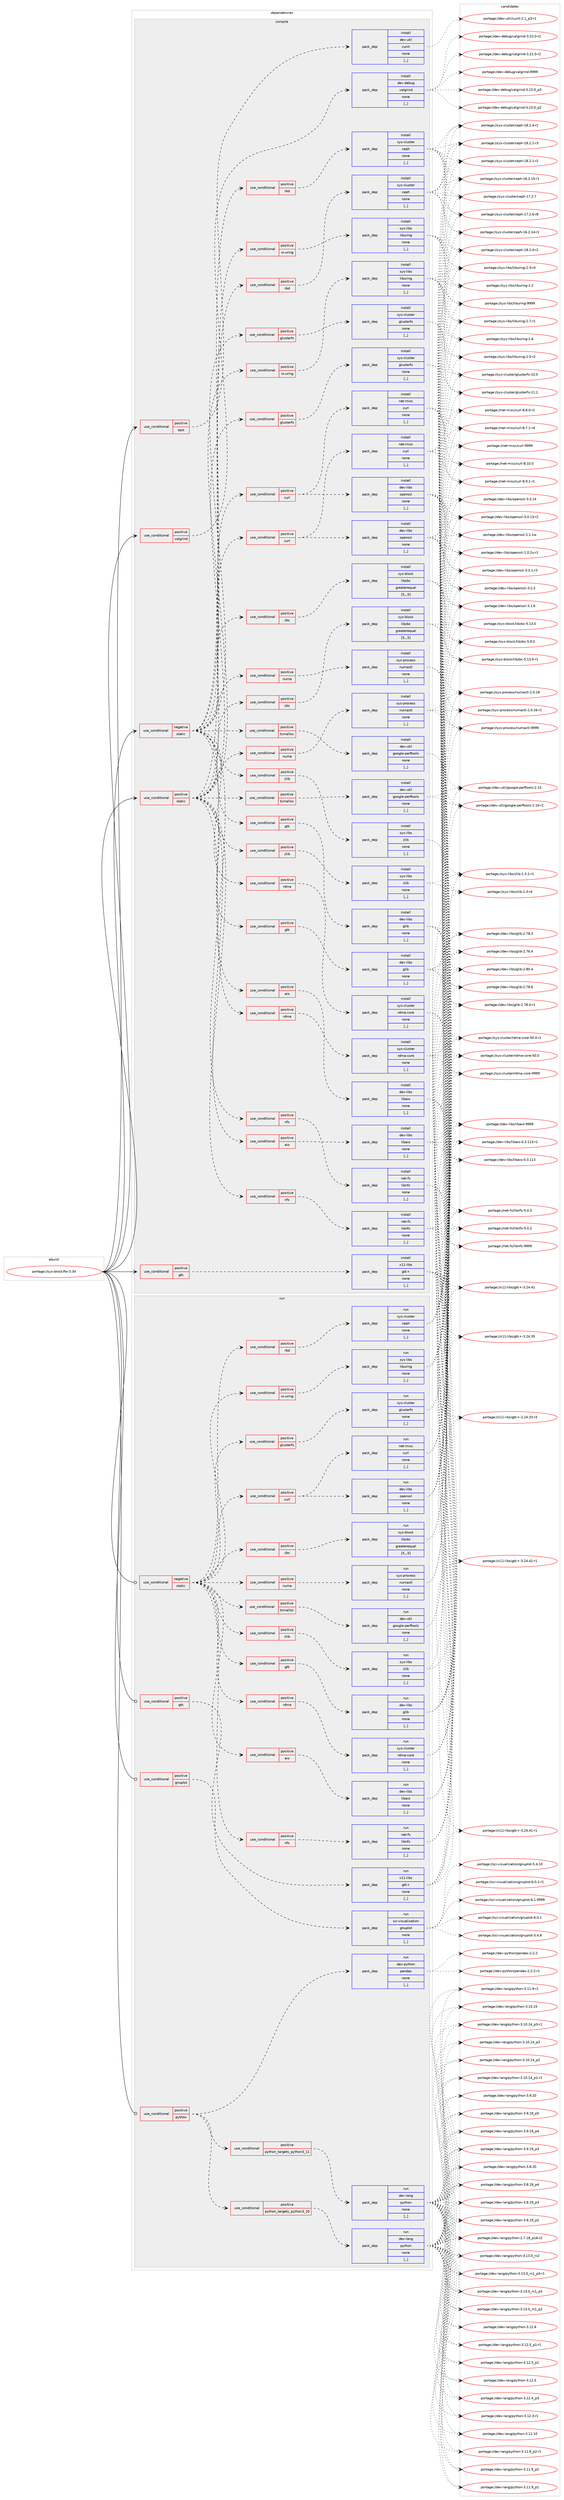 digraph prolog {

# *************
# Graph options
# *************

newrank=true;
concentrate=true;
compound=true;
graph [rankdir=LR,fontname=Helvetica,fontsize=10,ranksep=1.5];#, ranksep=2.5, nodesep=0.2];
edge  [arrowhead=vee];
node  [fontname=Helvetica,fontsize=10];

# **********
# The ebuild
# **********

subgraph cluster_leftcol {
color=gray;
label=<<i>ebuild</i>>;
id [label="portage://sys-block/fio-3.34", color=red, width=4, href="../sys-block/fio-3.34.svg"];
}

# ****************
# The dependencies
# ****************

subgraph cluster_midcol {
color=gray;
label=<<i>dependencies</i>>;
subgraph cluster_compile {
fillcolor="#eeeeee";
style=filled;
label=<<i>compile</i>>;
subgraph cond8720 {
dependency23061 [label=<<TABLE BORDER="0" CELLBORDER="1" CELLSPACING="0" CELLPADDING="4"><TR><TD ROWSPAN="3" CELLPADDING="10">use_conditional</TD></TR><TR><TD>negative</TD></TR><TR><TD>static</TD></TR></TABLE>>, shape=none, color=red];
subgraph cond8721 {
dependency23062 [label=<<TABLE BORDER="0" CELLBORDER="1" CELLSPACING="0" CELLPADDING="4"><TR><TD ROWSPAN="3" CELLPADDING="10">use_conditional</TD></TR><TR><TD>positive</TD></TR><TR><TD>aio</TD></TR></TABLE>>, shape=none, color=red];
subgraph pack14266 {
dependency23063 [label=<<TABLE BORDER="0" CELLBORDER="1" CELLSPACING="0" CELLPADDING="4" WIDTH="220"><TR><TD ROWSPAN="6" CELLPADDING="30">pack_dep</TD></TR><TR><TD WIDTH="110">install</TD></TR><TR><TD>dev-libs</TD></TR><TR><TD>libaio</TD></TR><TR><TD>none</TD></TR><TR><TD>[,,]</TD></TR></TABLE>>, shape=none, color=blue];
}
dependency23062:e -> dependency23063:w [weight=20,style="dashed",arrowhead="vee"];
}
dependency23061:e -> dependency23062:w [weight=20,style="dashed",arrowhead="vee"];
subgraph cond8722 {
dependency23064 [label=<<TABLE BORDER="0" CELLBORDER="1" CELLSPACING="0" CELLPADDING="4"><TR><TD ROWSPAN="3" CELLPADDING="10">use_conditional</TD></TR><TR><TD>positive</TD></TR><TR><TD>curl</TD></TR></TABLE>>, shape=none, color=red];
subgraph pack14267 {
dependency23065 [label=<<TABLE BORDER="0" CELLBORDER="1" CELLSPACING="0" CELLPADDING="4" WIDTH="220"><TR><TD ROWSPAN="6" CELLPADDING="30">pack_dep</TD></TR><TR><TD WIDTH="110">install</TD></TR><TR><TD>net-misc</TD></TR><TR><TD>curl</TD></TR><TR><TD>none</TD></TR><TR><TD>[,,]</TD></TR></TABLE>>, shape=none, color=blue];
}
dependency23064:e -> dependency23065:w [weight=20,style="dashed",arrowhead="vee"];
subgraph pack14268 {
dependency23066 [label=<<TABLE BORDER="0" CELLBORDER="1" CELLSPACING="0" CELLPADDING="4" WIDTH="220"><TR><TD ROWSPAN="6" CELLPADDING="30">pack_dep</TD></TR><TR><TD WIDTH="110">install</TD></TR><TR><TD>dev-libs</TD></TR><TR><TD>openssl</TD></TR><TR><TD>none</TD></TR><TR><TD>[,,]</TD></TR></TABLE>>, shape=none, color=blue];
}
dependency23064:e -> dependency23066:w [weight=20,style="dashed",arrowhead="vee"];
}
dependency23061:e -> dependency23064:w [weight=20,style="dashed",arrowhead="vee"];
subgraph cond8723 {
dependency23067 [label=<<TABLE BORDER="0" CELLBORDER="1" CELLSPACING="0" CELLPADDING="4"><TR><TD ROWSPAN="3" CELLPADDING="10">use_conditional</TD></TR><TR><TD>positive</TD></TR><TR><TD>nfs</TD></TR></TABLE>>, shape=none, color=red];
subgraph pack14269 {
dependency23068 [label=<<TABLE BORDER="0" CELLBORDER="1" CELLSPACING="0" CELLPADDING="4" WIDTH="220"><TR><TD ROWSPAN="6" CELLPADDING="30">pack_dep</TD></TR><TR><TD WIDTH="110">install</TD></TR><TR><TD>net-fs</TD></TR><TR><TD>libnfs</TD></TR><TR><TD>none</TD></TR><TR><TD>[,,]</TD></TR></TABLE>>, shape=none, color=blue];
}
dependency23067:e -> dependency23068:w [weight=20,style="dashed",arrowhead="vee"];
}
dependency23061:e -> dependency23067:w [weight=20,style="dashed",arrowhead="vee"];
subgraph cond8724 {
dependency23069 [label=<<TABLE BORDER="0" CELLBORDER="1" CELLSPACING="0" CELLPADDING="4"><TR><TD ROWSPAN="3" CELLPADDING="10">use_conditional</TD></TR><TR><TD>positive</TD></TR><TR><TD>glusterfs</TD></TR></TABLE>>, shape=none, color=red];
subgraph pack14270 {
dependency23070 [label=<<TABLE BORDER="0" CELLBORDER="1" CELLSPACING="0" CELLPADDING="4" WIDTH="220"><TR><TD ROWSPAN="6" CELLPADDING="30">pack_dep</TD></TR><TR><TD WIDTH="110">install</TD></TR><TR><TD>sys-cluster</TD></TR><TR><TD>glusterfs</TD></TR><TR><TD>none</TD></TR><TR><TD>[,,]</TD></TR></TABLE>>, shape=none, color=blue];
}
dependency23069:e -> dependency23070:w [weight=20,style="dashed",arrowhead="vee"];
}
dependency23061:e -> dependency23069:w [weight=20,style="dashed",arrowhead="vee"];
subgraph cond8725 {
dependency23071 [label=<<TABLE BORDER="0" CELLBORDER="1" CELLSPACING="0" CELLPADDING="4"><TR><TD ROWSPAN="3" CELLPADDING="10">use_conditional</TD></TR><TR><TD>positive</TD></TR><TR><TD>gtk</TD></TR></TABLE>>, shape=none, color=red];
subgraph pack14271 {
dependency23072 [label=<<TABLE BORDER="0" CELLBORDER="1" CELLSPACING="0" CELLPADDING="4" WIDTH="220"><TR><TD ROWSPAN="6" CELLPADDING="30">pack_dep</TD></TR><TR><TD WIDTH="110">install</TD></TR><TR><TD>dev-libs</TD></TR><TR><TD>glib</TD></TR><TR><TD>none</TD></TR><TR><TD>[,,]</TD></TR></TABLE>>, shape=none, color=blue];
}
dependency23071:e -> dependency23072:w [weight=20,style="dashed",arrowhead="vee"];
}
dependency23061:e -> dependency23071:w [weight=20,style="dashed",arrowhead="vee"];
subgraph cond8726 {
dependency23073 [label=<<TABLE BORDER="0" CELLBORDER="1" CELLSPACING="0" CELLPADDING="4"><TR><TD ROWSPAN="3" CELLPADDING="10">use_conditional</TD></TR><TR><TD>positive</TD></TR><TR><TD>io-uring</TD></TR></TABLE>>, shape=none, color=red];
subgraph pack14272 {
dependency23074 [label=<<TABLE BORDER="0" CELLBORDER="1" CELLSPACING="0" CELLPADDING="4" WIDTH="220"><TR><TD ROWSPAN="6" CELLPADDING="30">pack_dep</TD></TR><TR><TD WIDTH="110">install</TD></TR><TR><TD>sys-libs</TD></TR><TR><TD>liburing</TD></TR><TR><TD>none</TD></TR><TR><TD>[,,]</TD></TR></TABLE>>, shape=none, color=blue];
}
dependency23073:e -> dependency23074:w [weight=20,style="dashed",arrowhead="vee"];
}
dependency23061:e -> dependency23073:w [weight=20,style="dashed",arrowhead="vee"];
subgraph cond8727 {
dependency23075 [label=<<TABLE BORDER="0" CELLBORDER="1" CELLSPACING="0" CELLPADDING="4"><TR><TD ROWSPAN="3" CELLPADDING="10">use_conditional</TD></TR><TR><TD>positive</TD></TR><TR><TD>numa</TD></TR></TABLE>>, shape=none, color=red];
subgraph pack14273 {
dependency23076 [label=<<TABLE BORDER="0" CELLBORDER="1" CELLSPACING="0" CELLPADDING="4" WIDTH="220"><TR><TD ROWSPAN="6" CELLPADDING="30">pack_dep</TD></TR><TR><TD WIDTH="110">install</TD></TR><TR><TD>sys-process</TD></TR><TR><TD>numactl</TD></TR><TR><TD>none</TD></TR><TR><TD>[,,]</TD></TR></TABLE>>, shape=none, color=blue];
}
dependency23075:e -> dependency23076:w [weight=20,style="dashed",arrowhead="vee"];
}
dependency23061:e -> dependency23075:w [weight=20,style="dashed",arrowhead="vee"];
subgraph cond8728 {
dependency23077 [label=<<TABLE BORDER="0" CELLBORDER="1" CELLSPACING="0" CELLPADDING="4"><TR><TD ROWSPAN="3" CELLPADDING="10">use_conditional</TD></TR><TR><TD>positive</TD></TR><TR><TD>rbd</TD></TR></TABLE>>, shape=none, color=red];
subgraph pack14274 {
dependency23078 [label=<<TABLE BORDER="0" CELLBORDER="1" CELLSPACING="0" CELLPADDING="4" WIDTH="220"><TR><TD ROWSPAN="6" CELLPADDING="30">pack_dep</TD></TR><TR><TD WIDTH="110">install</TD></TR><TR><TD>sys-cluster</TD></TR><TR><TD>ceph</TD></TR><TR><TD>none</TD></TR><TR><TD>[,,]</TD></TR></TABLE>>, shape=none, color=blue];
}
dependency23077:e -> dependency23078:w [weight=20,style="dashed",arrowhead="vee"];
}
dependency23061:e -> dependency23077:w [weight=20,style="dashed",arrowhead="vee"];
subgraph cond8729 {
dependency23079 [label=<<TABLE BORDER="0" CELLBORDER="1" CELLSPACING="0" CELLPADDING="4"><TR><TD ROWSPAN="3" CELLPADDING="10">use_conditional</TD></TR><TR><TD>positive</TD></TR><TR><TD>rdma</TD></TR></TABLE>>, shape=none, color=red];
subgraph pack14275 {
dependency23080 [label=<<TABLE BORDER="0" CELLBORDER="1" CELLSPACING="0" CELLPADDING="4" WIDTH="220"><TR><TD ROWSPAN="6" CELLPADDING="30">pack_dep</TD></TR><TR><TD WIDTH="110">install</TD></TR><TR><TD>sys-cluster</TD></TR><TR><TD>rdma-core</TD></TR><TR><TD>none</TD></TR><TR><TD>[,,]</TD></TR></TABLE>>, shape=none, color=blue];
}
dependency23079:e -> dependency23080:w [weight=20,style="dashed",arrowhead="vee"];
}
dependency23061:e -> dependency23079:w [weight=20,style="dashed",arrowhead="vee"];
subgraph cond8730 {
dependency23081 [label=<<TABLE BORDER="0" CELLBORDER="1" CELLSPACING="0" CELLPADDING="4"><TR><TD ROWSPAN="3" CELLPADDING="10">use_conditional</TD></TR><TR><TD>positive</TD></TR><TR><TD>tcmalloc</TD></TR></TABLE>>, shape=none, color=red];
subgraph pack14276 {
dependency23082 [label=<<TABLE BORDER="0" CELLBORDER="1" CELLSPACING="0" CELLPADDING="4" WIDTH="220"><TR><TD ROWSPAN="6" CELLPADDING="30">pack_dep</TD></TR><TR><TD WIDTH="110">install</TD></TR><TR><TD>dev-util</TD></TR><TR><TD>google-perftools</TD></TR><TR><TD>none</TD></TR><TR><TD>[,,]</TD></TR></TABLE>>, shape=none, color=blue];
}
dependency23081:e -> dependency23082:w [weight=20,style="dashed",arrowhead="vee"];
}
dependency23061:e -> dependency23081:w [weight=20,style="dashed",arrowhead="vee"];
subgraph cond8731 {
dependency23083 [label=<<TABLE BORDER="0" CELLBORDER="1" CELLSPACING="0" CELLPADDING="4"><TR><TD ROWSPAN="3" CELLPADDING="10">use_conditional</TD></TR><TR><TD>positive</TD></TR><TR><TD>zbc</TD></TR></TABLE>>, shape=none, color=red];
subgraph pack14277 {
dependency23084 [label=<<TABLE BORDER="0" CELLBORDER="1" CELLSPACING="0" CELLPADDING="4" WIDTH="220"><TR><TD ROWSPAN="6" CELLPADDING="30">pack_dep</TD></TR><TR><TD WIDTH="110">install</TD></TR><TR><TD>sys-block</TD></TR><TR><TD>libzbc</TD></TR><TR><TD>greaterequal</TD></TR><TR><TD>[5,,,5]</TD></TR></TABLE>>, shape=none, color=blue];
}
dependency23083:e -> dependency23084:w [weight=20,style="dashed",arrowhead="vee"];
}
dependency23061:e -> dependency23083:w [weight=20,style="dashed",arrowhead="vee"];
subgraph cond8732 {
dependency23085 [label=<<TABLE BORDER="0" CELLBORDER="1" CELLSPACING="0" CELLPADDING="4"><TR><TD ROWSPAN="3" CELLPADDING="10">use_conditional</TD></TR><TR><TD>positive</TD></TR><TR><TD>zlib</TD></TR></TABLE>>, shape=none, color=red];
subgraph pack14278 {
dependency23086 [label=<<TABLE BORDER="0" CELLBORDER="1" CELLSPACING="0" CELLPADDING="4" WIDTH="220"><TR><TD ROWSPAN="6" CELLPADDING="30">pack_dep</TD></TR><TR><TD WIDTH="110">install</TD></TR><TR><TD>sys-libs</TD></TR><TR><TD>zlib</TD></TR><TR><TD>none</TD></TR><TR><TD>[,,]</TD></TR></TABLE>>, shape=none, color=blue];
}
dependency23085:e -> dependency23086:w [weight=20,style="dashed",arrowhead="vee"];
}
dependency23061:e -> dependency23085:w [weight=20,style="dashed",arrowhead="vee"];
}
id:e -> dependency23061:w [weight=20,style="solid",arrowhead="vee"];
subgraph cond8733 {
dependency23087 [label=<<TABLE BORDER="0" CELLBORDER="1" CELLSPACING="0" CELLPADDING="4"><TR><TD ROWSPAN="3" CELLPADDING="10">use_conditional</TD></TR><TR><TD>positive</TD></TR><TR><TD>gtk</TD></TR></TABLE>>, shape=none, color=red];
subgraph pack14279 {
dependency23088 [label=<<TABLE BORDER="0" CELLBORDER="1" CELLSPACING="0" CELLPADDING="4" WIDTH="220"><TR><TD ROWSPAN="6" CELLPADDING="30">pack_dep</TD></TR><TR><TD WIDTH="110">install</TD></TR><TR><TD>x11-libs</TD></TR><TR><TD>gtk+</TD></TR><TR><TD>none</TD></TR><TR><TD>[,,]</TD></TR></TABLE>>, shape=none, color=blue];
}
dependency23087:e -> dependency23088:w [weight=20,style="dashed",arrowhead="vee"];
}
id:e -> dependency23087:w [weight=20,style="solid",arrowhead="vee"];
subgraph cond8734 {
dependency23089 [label=<<TABLE BORDER="0" CELLBORDER="1" CELLSPACING="0" CELLPADDING="4"><TR><TD ROWSPAN="3" CELLPADDING="10">use_conditional</TD></TR><TR><TD>positive</TD></TR><TR><TD>static</TD></TR></TABLE>>, shape=none, color=red];
subgraph cond8735 {
dependency23090 [label=<<TABLE BORDER="0" CELLBORDER="1" CELLSPACING="0" CELLPADDING="4"><TR><TD ROWSPAN="3" CELLPADDING="10">use_conditional</TD></TR><TR><TD>positive</TD></TR><TR><TD>aio</TD></TR></TABLE>>, shape=none, color=red];
subgraph pack14280 {
dependency23091 [label=<<TABLE BORDER="0" CELLBORDER="1" CELLSPACING="0" CELLPADDING="4" WIDTH="220"><TR><TD ROWSPAN="6" CELLPADDING="30">pack_dep</TD></TR><TR><TD WIDTH="110">install</TD></TR><TR><TD>dev-libs</TD></TR><TR><TD>libaio</TD></TR><TR><TD>none</TD></TR><TR><TD>[,,]</TD></TR></TABLE>>, shape=none, color=blue];
}
dependency23090:e -> dependency23091:w [weight=20,style="dashed",arrowhead="vee"];
}
dependency23089:e -> dependency23090:w [weight=20,style="dashed",arrowhead="vee"];
subgraph cond8736 {
dependency23092 [label=<<TABLE BORDER="0" CELLBORDER="1" CELLSPACING="0" CELLPADDING="4"><TR><TD ROWSPAN="3" CELLPADDING="10">use_conditional</TD></TR><TR><TD>positive</TD></TR><TR><TD>curl</TD></TR></TABLE>>, shape=none, color=red];
subgraph pack14281 {
dependency23093 [label=<<TABLE BORDER="0" CELLBORDER="1" CELLSPACING="0" CELLPADDING="4" WIDTH="220"><TR><TD ROWSPAN="6" CELLPADDING="30">pack_dep</TD></TR><TR><TD WIDTH="110">install</TD></TR><TR><TD>net-misc</TD></TR><TR><TD>curl</TD></TR><TR><TD>none</TD></TR><TR><TD>[,,]</TD></TR></TABLE>>, shape=none, color=blue];
}
dependency23092:e -> dependency23093:w [weight=20,style="dashed",arrowhead="vee"];
subgraph pack14282 {
dependency23094 [label=<<TABLE BORDER="0" CELLBORDER="1" CELLSPACING="0" CELLPADDING="4" WIDTH="220"><TR><TD ROWSPAN="6" CELLPADDING="30">pack_dep</TD></TR><TR><TD WIDTH="110">install</TD></TR><TR><TD>dev-libs</TD></TR><TR><TD>openssl</TD></TR><TR><TD>none</TD></TR><TR><TD>[,,]</TD></TR></TABLE>>, shape=none, color=blue];
}
dependency23092:e -> dependency23094:w [weight=20,style="dashed",arrowhead="vee"];
}
dependency23089:e -> dependency23092:w [weight=20,style="dashed",arrowhead="vee"];
subgraph cond8737 {
dependency23095 [label=<<TABLE BORDER="0" CELLBORDER="1" CELLSPACING="0" CELLPADDING="4"><TR><TD ROWSPAN="3" CELLPADDING="10">use_conditional</TD></TR><TR><TD>positive</TD></TR><TR><TD>nfs</TD></TR></TABLE>>, shape=none, color=red];
subgraph pack14283 {
dependency23096 [label=<<TABLE BORDER="0" CELLBORDER="1" CELLSPACING="0" CELLPADDING="4" WIDTH="220"><TR><TD ROWSPAN="6" CELLPADDING="30">pack_dep</TD></TR><TR><TD WIDTH="110">install</TD></TR><TR><TD>net-fs</TD></TR><TR><TD>libnfs</TD></TR><TR><TD>none</TD></TR><TR><TD>[,,]</TD></TR></TABLE>>, shape=none, color=blue];
}
dependency23095:e -> dependency23096:w [weight=20,style="dashed",arrowhead="vee"];
}
dependency23089:e -> dependency23095:w [weight=20,style="dashed",arrowhead="vee"];
subgraph cond8738 {
dependency23097 [label=<<TABLE BORDER="0" CELLBORDER="1" CELLSPACING="0" CELLPADDING="4"><TR><TD ROWSPAN="3" CELLPADDING="10">use_conditional</TD></TR><TR><TD>positive</TD></TR><TR><TD>glusterfs</TD></TR></TABLE>>, shape=none, color=red];
subgraph pack14284 {
dependency23098 [label=<<TABLE BORDER="0" CELLBORDER="1" CELLSPACING="0" CELLPADDING="4" WIDTH="220"><TR><TD ROWSPAN="6" CELLPADDING="30">pack_dep</TD></TR><TR><TD WIDTH="110">install</TD></TR><TR><TD>sys-cluster</TD></TR><TR><TD>glusterfs</TD></TR><TR><TD>none</TD></TR><TR><TD>[,,]</TD></TR></TABLE>>, shape=none, color=blue];
}
dependency23097:e -> dependency23098:w [weight=20,style="dashed",arrowhead="vee"];
}
dependency23089:e -> dependency23097:w [weight=20,style="dashed",arrowhead="vee"];
subgraph cond8739 {
dependency23099 [label=<<TABLE BORDER="0" CELLBORDER="1" CELLSPACING="0" CELLPADDING="4"><TR><TD ROWSPAN="3" CELLPADDING="10">use_conditional</TD></TR><TR><TD>positive</TD></TR><TR><TD>gtk</TD></TR></TABLE>>, shape=none, color=red];
subgraph pack14285 {
dependency23100 [label=<<TABLE BORDER="0" CELLBORDER="1" CELLSPACING="0" CELLPADDING="4" WIDTH="220"><TR><TD ROWSPAN="6" CELLPADDING="30">pack_dep</TD></TR><TR><TD WIDTH="110">install</TD></TR><TR><TD>dev-libs</TD></TR><TR><TD>glib</TD></TR><TR><TD>none</TD></TR><TR><TD>[,,]</TD></TR></TABLE>>, shape=none, color=blue];
}
dependency23099:e -> dependency23100:w [weight=20,style="dashed",arrowhead="vee"];
}
dependency23089:e -> dependency23099:w [weight=20,style="dashed",arrowhead="vee"];
subgraph cond8740 {
dependency23101 [label=<<TABLE BORDER="0" CELLBORDER="1" CELLSPACING="0" CELLPADDING="4"><TR><TD ROWSPAN="3" CELLPADDING="10">use_conditional</TD></TR><TR><TD>positive</TD></TR><TR><TD>io-uring</TD></TR></TABLE>>, shape=none, color=red];
subgraph pack14286 {
dependency23102 [label=<<TABLE BORDER="0" CELLBORDER="1" CELLSPACING="0" CELLPADDING="4" WIDTH="220"><TR><TD ROWSPAN="6" CELLPADDING="30">pack_dep</TD></TR><TR><TD WIDTH="110">install</TD></TR><TR><TD>sys-libs</TD></TR><TR><TD>liburing</TD></TR><TR><TD>none</TD></TR><TR><TD>[,,]</TD></TR></TABLE>>, shape=none, color=blue];
}
dependency23101:e -> dependency23102:w [weight=20,style="dashed",arrowhead="vee"];
}
dependency23089:e -> dependency23101:w [weight=20,style="dashed",arrowhead="vee"];
subgraph cond8741 {
dependency23103 [label=<<TABLE BORDER="0" CELLBORDER="1" CELLSPACING="0" CELLPADDING="4"><TR><TD ROWSPAN="3" CELLPADDING="10">use_conditional</TD></TR><TR><TD>positive</TD></TR><TR><TD>numa</TD></TR></TABLE>>, shape=none, color=red];
subgraph pack14287 {
dependency23104 [label=<<TABLE BORDER="0" CELLBORDER="1" CELLSPACING="0" CELLPADDING="4" WIDTH="220"><TR><TD ROWSPAN="6" CELLPADDING="30">pack_dep</TD></TR><TR><TD WIDTH="110">install</TD></TR><TR><TD>sys-process</TD></TR><TR><TD>numactl</TD></TR><TR><TD>none</TD></TR><TR><TD>[,,]</TD></TR></TABLE>>, shape=none, color=blue];
}
dependency23103:e -> dependency23104:w [weight=20,style="dashed",arrowhead="vee"];
}
dependency23089:e -> dependency23103:w [weight=20,style="dashed",arrowhead="vee"];
subgraph cond8742 {
dependency23105 [label=<<TABLE BORDER="0" CELLBORDER="1" CELLSPACING="0" CELLPADDING="4"><TR><TD ROWSPAN="3" CELLPADDING="10">use_conditional</TD></TR><TR><TD>positive</TD></TR><TR><TD>rbd</TD></TR></TABLE>>, shape=none, color=red];
subgraph pack14288 {
dependency23106 [label=<<TABLE BORDER="0" CELLBORDER="1" CELLSPACING="0" CELLPADDING="4" WIDTH="220"><TR><TD ROWSPAN="6" CELLPADDING="30">pack_dep</TD></TR><TR><TD WIDTH="110">install</TD></TR><TR><TD>sys-cluster</TD></TR><TR><TD>ceph</TD></TR><TR><TD>none</TD></TR><TR><TD>[,,]</TD></TR></TABLE>>, shape=none, color=blue];
}
dependency23105:e -> dependency23106:w [weight=20,style="dashed",arrowhead="vee"];
}
dependency23089:e -> dependency23105:w [weight=20,style="dashed",arrowhead="vee"];
subgraph cond8743 {
dependency23107 [label=<<TABLE BORDER="0" CELLBORDER="1" CELLSPACING="0" CELLPADDING="4"><TR><TD ROWSPAN="3" CELLPADDING="10">use_conditional</TD></TR><TR><TD>positive</TD></TR><TR><TD>rdma</TD></TR></TABLE>>, shape=none, color=red];
subgraph pack14289 {
dependency23108 [label=<<TABLE BORDER="0" CELLBORDER="1" CELLSPACING="0" CELLPADDING="4" WIDTH="220"><TR><TD ROWSPAN="6" CELLPADDING="30">pack_dep</TD></TR><TR><TD WIDTH="110">install</TD></TR><TR><TD>sys-cluster</TD></TR><TR><TD>rdma-core</TD></TR><TR><TD>none</TD></TR><TR><TD>[,,]</TD></TR></TABLE>>, shape=none, color=blue];
}
dependency23107:e -> dependency23108:w [weight=20,style="dashed",arrowhead="vee"];
}
dependency23089:e -> dependency23107:w [weight=20,style="dashed",arrowhead="vee"];
subgraph cond8744 {
dependency23109 [label=<<TABLE BORDER="0" CELLBORDER="1" CELLSPACING="0" CELLPADDING="4"><TR><TD ROWSPAN="3" CELLPADDING="10">use_conditional</TD></TR><TR><TD>positive</TD></TR><TR><TD>tcmalloc</TD></TR></TABLE>>, shape=none, color=red];
subgraph pack14290 {
dependency23110 [label=<<TABLE BORDER="0" CELLBORDER="1" CELLSPACING="0" CELLPADDING="4" WIDTH="220"><TR><TD ROWSPAN="6" CELLPADDING="30">pack_dep</TD></TR><TR><TD WIDTH="110">install</TD></TR><TR><TD>dev-util</TD></TR><TR><TD>google-perftools</TD></TR><TR><TD>none</TD></TR><TR><TD>[,,]</TD></TR></TABLE>>, shape=none, color=blue];
}
dependency23109:e -> dependency23110:w [weight=20,style="dashed",arrowhead="vee"];
}
dependency23089:e -> dependency23109:w [weight=20,style="dashed",arrowhead="vee"];
subgraph cond8745 {
dependency23111 [label=<<TABLE BORDER="0" CELLBORDER="1" CELLSPACING="0" CELLPADDING="4"><TR><TD ROWSPAN="3" CELLPADDING="10">use_conditional</TD></TR><TR><TD>positive</TD></TR><TR><TD>zbc</TD></TR></TABLE>>, shape=none, color=red];
subgraph pack14291 {
dependency23112 [label=<<TABLE BORDER="0" CELLBORDER="1" CELLSPACING="0" CELLPADDING="4" WIDTH="220"><TR><TD ROWSPAN="6" CELLPADDING="30">pack_dep</TD></TR><TR><TD WIDTH="110">install</TD></TR><TR><TD>sys-block</TD></TR><TR><TD>libzbc</TD></TR><TR><TD>greaterequal</TD></TR><TR><TD>[5,,,5]</TD></TR></TABLE>>, shape=none, color=blue];
}
dependency23111:e -> dependency23112:w [weight=20,style="dashed",arrowhead="vee"];
}
dependency23089:e -> dependency23111:w [weight=20,style="dashed",arrowhead="vee"];
subgraph cond8746 {
dependency23113 [label=<<TABLE BORDER="0" CELLBORDER="1" CELLSPACING="0" CELLPADDING="4"><TR><TD ROWSPAN="3" CELLPADDING="10">use_conditional</TD></TR><TR><TD>positive</TD></TR><TR><TD>zlib</TD></TR></TABLE>>, shape=none, color=red];
subgraph pack14292 {
dependency23114 [label=<<TABLE BORDER="0" CELLBORDER="1" CELLSPACING="0" CELLPADDING="4" WIDTH="220"><TR><TD ROWSPAN="6" CELLPADDING="30">pack_dep</TD></TR><TR><TD WIDTH="110">install</TD></TR><TR><TD>sys-libs</TD></TR><TR><TD>zlib</TD></TR><TR><TD>none</TD></TR><TR><TD>[,,]</TD></TR></TABLE>>, shape=none, color=blue];
}
dependency23113:e -> dependency23114:w [weight=20,style="dashed",arrowhead="vee"];
}
dependency23089:e -> dependency23113:w [weight=20,style="dashed",arrowhead="vee"];
}
id:e -> dependency23089:w [weight=20,style="solid",arrowhead="vee"];
subgraph cond8747 {
dependency23115 [label=<<TABLE BORDER="0" CELLBORDER="1" CELLSPACING="0" CELLPADDING="4"><TR><TD ROWSPAN="3" CELLPADDING="10">use_conditional</TD></TR><TR><TD>positive</TD></TR><TR><TD>test</TD></TR></TABLE>>, shape=none, color=red];
subgraph pack14293 {
dependency23116 [label=<<TABLE BORDER="0" CELLBORDER="1" CELLSPACING="0" CELLPADDING="4" WIDTH="220"><TR><TD ROWSPAN="6" CELLPADDING="30">pack_dep</TD></TR><TR><TD WIDTH="110">install</TD></TR><TR><TD>dev-util</TD></TR><TR><TD>cunit</TD></TR><TR><TD>none</TD></TR><TR><TD>[,,]</TD></TR></TABLE>>, shape=none, color=blue];
}
dependency23115:e -> dependency23116:w [weight=20,style="dashed",arrowhead="vee"];
}
id:e -> dependency23115:w [weight=20,style="solid",arrowhead="vee"];
subgraph cond8748 {
dependency23117 [label=<<TABLE BORDER="0" CELLBORDER="1" CELLSPACING="0" CELLPADDING="4"><TR><TD ROWSPAN="3" CELLPADDING="10">use_conditional</TD></TR><TR><TD>positive</TD></TR><TR><TD>valgrind</TD></TR></TABLE>>, shape=none, color=red];
subgraph pack14294 {
dependency23118 [label=<<TABLE BORDER="0" CELLBORDER="1" CELLSPACING="0" CELLPADDING="4" WIDTH="220"><TR><TD ROWSPAN="6" CELLPADDING="30">pack_dep</TD></TR><TR><TD WIDTH="110">install</TD></TR><TR><TD>dev-debug</TD></TR><TR><TD>valgrind</TD></TR><TR><TD>none</TD></TR><TR><TD>[,,]</TD></TR></TABLE>>, shape=none, color=blue];
}
dependency23117:e -> dependency23118:w [weight=20,style="dashed",arrowhead="vee"];
}
id:e -> dependency23117:w [weight=20,style="solid",arrowhead="vee"];
}
subgraph cluster_compileandrun {
fillcolor="#eeeeee";
style=filled;
label=<<i>compile and run</i>>;
}
subgraph cluster_run {
fillcolor="#eeeeee";
style=filled;
label=<<i>run</i>>;
subgraph cond8749 {
dependency23119 [label=<<TABLE BORDER="0" CELLBORDER="1" CELLSPACING="0" CELLPADDING="4"><TR><TD ROWSPAN="3" CELLPADDING="10">use_conditional</TD></TR><TR><TD>negative</TD></TR><TR><TD>static</TD></TR></TABLE>>, shape=none, color=red];
subgraph cond8750 {
dependency23120 [label=<<TABLE BORDER="0" CELLBORDER="1" CELLSPACING="0" CELLPADDING="4"><TR><TD ROWSPAN="3" CELLPADDING="10">use_conditional</TD></TR><TR><TD>positive</TD></TR><TR><TD>aio</TD></TR></TABLE>>, shape=none, color=red];
subgraph pack14295 {
dependency23121 [label=<<TABLE BORDER="0" CELLBORDER="1" CELLSPACING="0" CELLPADDING="4" WIDTH="220"><TR><TD ROWSPAN="6" CELLPADDING="30">pack_dep</TD></TR><TR><TD WIDTH="110">run</TD></TR><TR><TD>dev-libs</TD></TR><TR><TD>libaio</TD></TR><TR><TD>none</TD></TR><TR><TD>[,,]</TD></TR></TABLE>>, shape=none, color=blue];
}
dependency23120:e -> dependency23121:w [weight=20,style="dashed",arrowhead="vee"];
}
dependency23119:e -> dependency23120:w [weight=20,style="dashed",arrowhead="vee"];
subgraph cond8751 {
dependency23122 [label=<<TABLE BORDER="0" CELLBORDER="1" CELLSPACING="0" CELLPADDING="4"><TR><TD ROWSPAN="3" CELLPADDING="10">use_conditional</TD></TR><TR><TD>positive</TD></TR><TR><TD>curl</TD></TR></TABLE>>, shape=none, color=red];
subgraph pack14296 {
dependency23123 [label=<<TABLE BORDER="0" CELLBORDER="1" CELLSPACING="0" CELLPADDING="4" WIDTH="220"><TR><TD ROWSPAN="6" CELLPADDING="30">pack_dep</TD></TR><TR><TD WIDTH="110">run</TD></TR><TR><TD>net-misc</TD></TR><TR><TD>curl</TD></TR><TR><TD>none</TD></TR><TR><TD>[,,]</TD></TR></TABLE>>, shape=none, color=blue];
}
dependency23122:e -> dependency23123:w [weight=20,style="dashed",arrowhead="vee"];
subgraph pack14297 {
dependency23124 [label=<<TABLE BORDER="0" CELLBORDER="1" CELLSPACING="0" CELLPADDING="4" WIDTH="220"><TR><TD ROWSPAN="6" CELLPADDING="30">pack_dep</TD></TR><TR><TD WIDTH="110">run</TD></TR><TR><TD>dev-libs</TD></TR><TR><TD>openssl</TD></TR><TR><TD>none</TD></TR><TR><TD>[,,]</TD></TR></TABLE>>, shape=none, color=blue];
}
dependency23122:e -> dependency23124:w [weight=20,style="dashed",arrowhead="vee"];
}
dependency23119:e -> dependency23122:w [weight=20,style="dashed",arrowhead="vee"];
subgraph cond8752 {
dependency23125 [label=<<TABLE BORDER="0" CELLBORDER="1" CELLSPACING="0" CELLPADDING="4"><TR><TD ROWSPAN="3" CELLPADDING="10">use_conditional</TD></TR><TR><TD>positive</TD></TR><TR><TD>nfs</TD></TR></TABLE>>, shape=none, color=red];
subgraph pack14298 {
dependency23126 [label=<<TABLE BORDER="0" CELLBORDER="1" CELLSPACING="0" CELLPADDING="4" WIDTH="220"><TR><TD ROWSPAN="6" CELLPADDING="30">pack_dep</TD></TR><TR><TD WIDTH="110">run</TD></TR><TR><TD>net-fs</TD></TR><TR><TD>libnfs</TD></TR><TR><TD>none</TD></TR><TR><TD>[,,]</TD></TR></TABLE>>, shape=none, color=blue];
}
dependency23125:e -> dependency23126:w [weight=20,style="dashed",arrowhead="vee"];
}
dependency23119:e -> dependency23125:w [weight=20,style="dashed",arrowhead="vee"];
subgraph cond8753 {
dependency23127 [label=<<TABLE BORDER="0" CELLBORDER="1" CELLSPACING="0" CELLPADDING="4"><TR><TD ROWSPAN="3" CELLPADDING="10">use_conditional</TD></TR><TR><TD>positive</TD></TR><TR><TD>glusterfs</TD></TR></TABLE>>, shape=none, color=red];
subgraph pack14299 {
dependency23128 [label=<<TABLE BORDER="0" CELLBORDER="1" CELLSPACING="0" CELLPADDING="4" WIDTH="220"><TR><TD ROWSPAN="6" CELLPADDING="30">pack_dep</TD></TR><TR><TD WIDTH="110">run</TD></TR><TR><TD>sys-cluster</TD></TR><TR><TD>glusterfs</TD></TR><TR><TD>none</TD></TR><TR><TD>[,,]</TD></TR></TABLE>>, shape=none, color=blue];
}
dependency23127:e -> dependency23128:w [weight=20,style="dashed",arrowhead="vee"];
}
dependency23119:e -> dependency23127:w [weight=20,style="dashed",arrowhead="vee"];
subgraph cond8754 {
dependency23129 [label=<<TABLE BORDER="0" CELLBORDER="1" CELLSPACING="0" CELLPADDING="4"><TR><TD ROWSPAN="3" CELLPADDING="10">use_conditional</TD></TR><TR><TD>positive</TD></TR><TR><TD>gtk</TD></TR></TABLE>>, shape=none, color=red];
subgraph pack14300 {
dependency23130 [label=<<TABLE BORDER="0" CELLBORDER="1" CELLSPACING="0" CELLPADDING="4" WIDTH="220"><TR><TD ROWSPAN="6" CELLPADDING="30">pack_dep</TD></TR><TR><TD WIDTH="110">run</TD></TR><TR><TD>dev-libs</TD></TR><TR><TD>glib</TD></TR><TR><TD>none</TD></TR><TR><TD>[,,]</TD></TR></TABLE>>, shape=none, color=blue];
}
dependency23129:e -> dependency23130:w [weight=20,style="dashed",arrowhead="vee"];
}
dependency23119:e -> dependency23129:w [weight=20,style="dashed",arrowhead="vee"];
subgraph cond8755 {
dependency23131 [label=<<TABLE BORDER="0" CELLBORDER="1" CELLSPACING="0" CELLPADDING="4"><TR><TD ROWSPAN="3" CELLPADDING="10">use_conditional</TD></TR><TR><TD>positive</TD></TR><TR><TD>io-uring</TD></TR></TABLE>>, shape=none, color=red];
subgraph pack14301 {
dependency23132 [label=<<TABLE BORDER="0" CELLBORDER="1" CELLSPACING="0" CELLPADDING="4" WIDTH="220"><TR><TD ROWSPAN="6" CELLPADDING="30">pack_dep</TD></TR><TR><TD WIDTH="110">run</TD></TR><TR><TD>sys-libs</TD></TR><TR><TD>liburing</TD></TR><TR><TD>none</TD></TR><TR><TD>[,,]</TD></TR></TABLE>>, shape=none, color=blue];
}
dependency23131:e -> dependency23132:w [weight=20,style="dashed",arrowhead="vee"];
}
dependency23119:e -> dependency23131:w [weight=20,style="dashed",arrowhead="vee"];
subgraph cond8756 {
dependency23133 [label=<<TABLE BORDER="0" CELLBORDER="1" CELLSPACING="0" CELLPADDING="4"><TR><TD ROWSPAN="3" CELLPADDING="10">use_conditional</TD></TR><TR><TD>positive</TD></TR><TR><TD>numa</TD></TR></TABLE>>, shape=none, color=red];
subgraph pack14302 {
dependency23134 [label=<<TABLE BORDER="0" CELLBORDER="1" CELLSPACING="0" CELLPADDING="4" WIDTH="220"><TR><TD ROWSPAN="6" CELLPADDING="30">pack_dep</TD></TR><TR><TD WIDTH="110">run</TD></TR><TR><TD>sys-process</TD></TR><TR><TD>numactl</TD></TR><TR><TD>none</TD></TR><TR><TD>[,,]</TD></TR></TABLE>>, shape=none, color=blue];
}
dependency23133:e -> dependency23134:w [weight=20,style="dashed",arrowhead="vee"];
}
dependency23119:e -> dependency23133:w [weight=20,style="dashed",arrowhead="vee"];
subgraph cond8757 {
dependency23135 [label=<<TABLE BORDER="0" CELLBORDER="1" CELLSPACING="0" CELLPADDING="4"><TR><TD ROWSPAN="3" CELLPADDING="10">use_conditional</TD></TR><TR><TD>positive</TD></TR><TR><TD>rbd</TD></TR></TABLE>>, shape=none, color=red];
subgraph pack14303 {
dependency23136 [label=<<TABLE BORDER="0" CELLBORDER="1" CELLSPACING="0" CELLPADDING="4" WIDTH="220"><TR><TD ROWSPAN="6" CELLPADDING="30">pack_dep</TD></TR><TR><TD WIDTH="110">run</TD></TR><TR><TD>sys-cluster</TD></TR><TR><TD>ceph</TD></TR><TR><TD>none</TD></TR><TR><TD>[,,]</TD></TR></TABLE>>, shape=none, color=blue];
}
dependency23135:e -> dependency23136:w [weight=20,style="dashed",arrowhead="vee"];
}
dependency23119:e -> dependency23135:w [weight=20,style="dashed",arrowhead="vee"];
subgraph cond8758 {
dependency23137 [label=<<TABLE BORDER="0" CELLBORDER="1" CELLSPACING="0" CELLPADDING="4"><TR><TD ROWSPAN="3" CELLPADDING="10">use_conditional</TD></TR><TR><TD>positive</TD></TR><TR><TD>rdma</TD></TR></TABLE>>, shape=none, color=red];
subgraph pack14304 {
dependency23138 [label=<<TABLE BORDER="0" CELLBORDER="1" CELLSPACING="0" CELLPADDING="4" WIDTH="220"><TR><TD ROWSPAN="6" CELLPADDING="30">pack_dep</TD></TR><TR><TD WIDTH="110">run</TD></TR><TR><TD>sys-cluster</TD></TR><TR><TD>rdma-core</TD></TR><TR><TD>none</TD></TR><TR><TD>[,,]</TD></TR></TABLE>>, shape=none, color=blue];
}
dependency23137:e -> dependency23138:w [weight=20,style="dashed",arrowhead="vee"];
}
dependency23119:e -> dependency23137:w [weight=20,style="dashed",arrowhead="vee"];
subgraph cond8759 {
dependency23139 [label=<<TABLE BORDER="0" CELLBORDER="1" CELLSPACING="0" CELLPADDING="4"><TR><TD ROWSPAN="3" CELLPADDING="10">use_conditional</TD></TR><TR><TD>positive</TD></TR><TR><TD>tcmalloc</TD></TR></TABLE>>, shape=none, color=red];
subgraph pack14305 {
dependency23140 [label=<<TABLE BORDER="0" CELLBORDER="1" CELLSPACING="0" CELLPADDING="4" WIDTH="220"><TR><TD ROWSPAN="6" CELLPADDING="30">pack_dep</TD></TR><TR><TD WIDTH="110">run</TD></TR><TR><TD>dev-util</TD></TR><TR><TD>google-perftools</TD></TR><TR><TD>none</TD></TR><TR><TD>[,,]</TD></TR></TABLE>>, shape=none, color=blue];
}
dependency23139:e -> dependency23140:w [weight=20,style="dashed",arrowhead="vee"];
}
dependency23119:e -> dependency23139:w [weight=20,style="dashed",arrowhead="vee"];
subgraph cond8760 {
dependency23141 [label=<<TABLE BORDER="0" CELLBORDER="1" CELLSPACING="0" CELLPADDING="4"><TR><TD ROWSPAN="3" CELLPADDING="10">use_conditional</TD></TR><TR><TD>positive</TD></TR><TR><TD>zbc</TD></TR></TABLE>>, shape=none, color=red];
subgraph pack14306 {
dependency23142 [label=<<TABLE BORDER="0" CELLBORDER="1" CELLSPACING="0" CELLPADDING="4" WIDTH="220"><TR><TD ROWSPAN="6" CELLPADDING="30">pack_dep</TD></TR><TR><TD WIDTH="110">run</TD></TR><TR><TD>sys-block</TD></TR><TR><TD>libzbc</TD></TR><TR><TD>greaterequal</TD></TR><TR><TD>[5,,,5]</TD></TR></TABLE>>, shape=none, color=blue];
}
dependency23141:e -> dependency23142:w [weight=20,style="dashed",arrowhead="vee"];
}
dependency23119:e -> dependency23141:w [weight=20,style="dashed",arrowhead="vee"];
subgraph cond8761 {
dependency23143 [label=<<TABLE BORDER="0" CELLBORDER="1" CELLSPACING="0" CELLPADDING="4"><TR><TD ROWSPAN="3" CELLPADDING="10">use_conditional</TD></TR><TR><TD>positive</TD></TR><TR><TD>zlib</TD></TR></TABLE>>, shape=none, color=red];
subgraph pack14307 {
dependency23144 [label=<<TABLE BORDER="0" CELLBORDER="1" CELLSPACING="0" CELLPADDING="4" WIDTH="220"><TR><TD ROWSPAN="6" CELLPADDING="30">pack_dep</TD></TR><TR><TD WIDTH="110">run</TD></TR><TR><TD>sys-libs</TD></TR><TR><TD>zlib</TD></TR><TR><TD>none</TD></TR><TR><TD>[,,]</TD></TR></TABLE>>, shape=none, color=blue];
}
dependency23143:e -> dependency23144:w [weight=20,style="dashed",arrowhead="vee"];
}
dependency23119:e -> dependency23143:w [weight=20,style="dashed",arrowhead="vee"];
}
id:e -> dependency23119:w [weight=20,style="solid",arrowhead="odot"];
subgraph cond8762 {
dependency23145 [label=<<TABLE BORDER="0" CELLBORDER="1" CELLSPACING="0" CELLPADDING="4"><TR><TD ROWSPAN="3" CELLPADDING="10">use_conditional</TD></TR><TR><TD>positive</TD></TR><TR><TD>gnuplot</TD></TR></TABLE>>, shape=none, color=red];
subgraph pack14308 {
dependency23146 [label=<<TABLE BORDER="0" CELLBORDER="1" CELLSPACING="0" CELLPADDING="4" WIDTH="220"><TR><TD ROWSPAN="6" CELLPADDING="30">pack_dep</TD></TR><TR><TD WIDTH="110">run</TD></TR><TR><TD>sci-visualization</TD></TR><TR><TD>gnuplot</TD></TR><TR><TD>none</TD></TR><TR><TD>[,,]</TD></TR></TABLE>>, shape=none, color=blue];
}
dependency23145:e -> dependency23146:w [weight=20,style="dashed",arrowhead="vee"];
}
id:e -> dependency23145:w [weight=20,style="solid",arrowhead="odot"];
subgraph cond8763 {
dependency23147 [label=<<TABLE BORDER="0" CELLBORDER="1" CELLSPACING="0" CELLPADDING="4"><TR><TD ROWSPAN="3" CELLPADDING="10">use_conditional</TD></TR><TR><TD>positive</TD></TR><TR><TD>gtk</TD></TR></TABLE>>, shape=none, color=red];
subgraph pack14309 {
dependency23148 [label=<<TABLE BORDER="0" CELLBORDER="1" CELLSPACING="0" CELLPADDING="4" WIDTH="220"><TR><TD ROWSPAN="6" CELLPADDING="30">pack_dep</TD></TR><TR><TD WIDTH="110">run</TD></TR><TR><TD>x11-libs</TD></TR><TR><TD>gtk+</TD></TR><TR><TD>none</TD></TR><TR><TD>[,,]</TD></TR></TABLE>>, shape=none, color=blue];
}
dependency23147:e -> dependency23148:w [weight=20,style="dashed",arrowhead="vee"];
}
id:e -> dependency23147:w [weight=20,style="solid",arrowhead="odot"];
subgraph cond8764 {
dependency23149 [label=<<TABLE BORDER="0" CELLBORDER="1" CELLSPACING="0" CELLPADDING="4"><TR><TD ROWSPAN="3" CELLPADDING="10">use_conditional</TD></TR><TR><TD>positive</TD></TR><TR><TD>python</TD></TR></TABLE>>, shape=none, color=red];
subgraph cond8765 {
dependency23150 [label=<<TABLE BORDER="0" CELLBORDER="1" CELLSPACING="0" CELLPADDING="4"><TR><TD ROWSPAN="3" CELLPADDING="10">use_conditional</TD></TR><TR><TD>positive</TD></TR><TR><TD>python_targets_python3_10</TD></TR></TABLE>>, shape=none, color=red];
subgraph pack14310 {
dependency23151 [label=<<TABLE BORDER="0" CELLBORDER="1" CELLSPACING="0" CELLPADDING="4" WIDTH="220"><TR><TD ROWSPAN="6" CELLPADDING="30">pack_dep</TD></TR><TR><TD WIDTH="110">run</TD></TR><TR><TD>dev-lang</TD></TR><TR><TD>python</TD></TR><TR><TD>none</TD></TR><TR><TD>[,,]</TD></TR></TABLE>>, shape=none, color=blue];
}
dependency23150:e -> dependency23151:w [weight=20,style="dashed",arrowhead="vee"];
}
dependency23149:e -> dependency23150:w [weight=20,style="dashed",arrowhead="vee"];
subgraph cond8766 {
dependency23152 [label=<<TABLE BORDER="0" CELLBORDER="1" CELLSPACING="0" CELLPADDING="4"><TR><TD ROWSPAN="3" CELLPADDING="10">use_conditional</TD></TR><TR><TD>positive</TD></TR><TR><TD>python_targets_python3_11</TD></TR></TABLE>>, shape=none, color=red];
subgraph pack14311 {
dependency23153 [label=<<TABLE BORDER="0" CELLBORDER="1" CELLSPACING="0" CELLPADDING="4" WIDTH="220"><TR><TD ROWSPAN="6" CELLPADDING="30">pack_dep</TD></TR><TR><TD WIDTH="110">run</TD></TR><TR><TD>dev-lang</TD></TR><TR><TD>python</TD></TR><TR><TD>none</TD></TR><TR><TD>[,,]</TD></TR></TABLE>>, shape=none, color=blue];
}
dependency23152:e -> dependency23153:w [weight=20,style="dashed",arrowhead="vee"];
}
dependency23149:e -> dependency23152:w [weight=20,style="dashed",arrowhead="vee"];
subgraph pack14312 {
dependency23154 [label=<<TABLE BORDER="0" CELLBORDER="1" CELLSPACING="0" CELLPADDING="4" WIDTH="220"><TR><TD ROWSPAN="6" CELLPADDING="30">pack_dep</TD></TR><TR><TD WIDTH="110">run</TD></TR><TR><TD>dev-python</TD></TR><TR><TD>pandas</TD></TR><TR><TD>none</TD></TR><TR><TD>[,,]</TD></TR></TABLE>>, shape=none, color=blue];
}
dependency23149:e -> dependency23154:w [weight=20,style="dashed",arrowhead="vee"];
}
id:e -> dependency23149:w [weight=20,style="solid",arrowhead="odot"];
}
}

# **************
# The candidates
# **************

subgraph cluster_choices {
rank=same;
color=gray;
label=<<i>candidates</i>>;

subgraph choice14266 {
color=black;
nodesep=1;
choice10010111845108105981154710810598971051114557575757 [label="portage://dev-libs/libaio-9999", color=red, width=4,href="../dev-libs/libaio-9999.svg"];
choice100101118451081059811547108105989710511145484651464949514511449 [label="portage://dev-libs/libaio-0.3.113-r1", color=red, width=4,href="../dev-libs/libaio-0.3.113-r1.svg"];
choice10010111845108105981154710810598971051114548465146494951 [label="portage://dev-libs/libaio-0.3.113", color=red, width=4,href="../dev-libs/libaio-0.3.113.svg"];
dependency23063:e -> choice10010111845108105981154710810598971051114557575757:w [style=dotted,weight="100"];
dependency23063:e -> choice100101118451081059811547108105989710511145484651464949514511449:w [style=dotted,weight="100"];
dependency23063:e -> choice10010111845108105981154710810598971051114548465146494951:w [style=dotted,weight="100"];
}
subgraph choice14267 {
color=black;
nodesep=1;
choice110101116451091051159947991171141084557575757 [label="portage://net-misc/curl-9999", color=red, width=4,href="../net-misc/curl-9999.svg"];
choice1101011164510910511599479911711410845564649484648 [label="portage://net-misc/curl-8.10.0", color=red, width=4,href="../net-misc/curl-8.10.0.svg"];
choice110101116451091051159947991171141084556465746494511449 [label="portage://net-misc/curl-8.9.1-r1", color=red, width=4,href="../net-misc/curl-8.9.1-r1.svg"];
choice110101116451091051159947991171141084556465646484511449 [label="portage://net-misc/curl-8.8.0-r1", color=red, width=4,href="../net-misc/curl-8.8.0-r1.svg"];
choice110101116451091051159947991171141084556465546494511452 [label="portage://net-misc/curl-8.7.1-r4", color=red, width=4,href="../net-misc/curl-8.7.1-r4.svg"];
dependency23065:e -> choice110101116451091051159947991171141084557575757:w [style=dotted,weight="100"];
dependency23065:e -> choice1101011164510910511599479911711410845564649484648:w [style=dotted,weight="100"];
dependency23065:e -> choice110101116451091051159947991171141084556465746494511449:w [style=dotted,weight="100"];
dependency23065:e -> choice110101116451091051159947991171141084556465646484511449:w [style=dotted,weight="100"];
dependency23065:e -> choice110101116451091051159947991171141084556465546494511452:w [style=dotted,weight="100"];
}
subgraph choice14268 {
color=black;
nodesep=1;
choice1001011184510810598115471111121011101151151084551465146494511451 [label="portage://dev-libs/openssl-3.3.1-r3", color=red, width=4,href="../dev-libs/openssl-3.3.1-r3.svg"];
choice100101118451081059811547111112101110115115108455146504650 [label="portage://dev-libs/openssl-3.2.2", color=red, width=4,href="../dev-libs/openssl-3.2.2.svg"];
choice100101118451081059811547111112101110115115108455146494654 [label="portage://dev-libs/openssl-3.1.6", color=red, width=4,href="../dev-libs/openssl-3.1.6.svg"];
choice10010111845108105981154711111210111011511510845514648464952 [label="portage://dev-libs/openssl-3.0.14", color=red, width=4,href="../dev-libs/openssl-3.0.14.svg"];
choice100101118451081059811547111112101110115115108455146484649514511450 [label="portage://dev-libs/openssl-3.0.13-r2", color=red, width=4,href="../dev-libs/openssl-3.0.13-r2.svg"];
choice100101118451081059811547111112101110115115108454946494649119 [label="portage://dev-libs/openssl-1.1.1w", color=red, width=4,href="../dev-libs/openssl-1.1.1w.svg"];
choice1001011184510810598115471111121011101151151084549464846501174511449 [label="portage://dev-libs/openssl-1.0.2u-r1", color=red, width=4,href="../dev-libs/openssl-1.0.2u-r1.svg"];
dependency23066:e -> choice1001011184510810598115471111121011101151151084551465146494511451:w [style=dotted,weight="100"];
dependency23066:e -> choice100101118451081059811547111112101110115115108455146504650:w [style=dotted,weight="100"];
dependency23066:e -> choice100101118451081059811547111112101110115115108455146494654:w [style=dotted,weight="100"];
dependency23066:e -> choice10010111845108105981154711111210111011511510845514648464952:w [style=dotted,weight="100"];
dependency23066:e -> choice100101118451081059811547111112101110115115108455146484649514511450:w [style=dotted,weight="100"];
dependency23066:e -> choice100101118451081059811547111112101110115115108454946494649119:w [style=dotted,weight="100"];
dependency23066:e -> choice1001011184510810598115471111121011101151151084549464846501174511449:w [style=dotted,weight="100"];
}
subgraph choice14269 {
color=black;
nodesep=1;
choice1101011164510211547108105981101021154557575757 [label="portage://net-fs/libnfs-9999", color=red, width=4,href="../net-fs/libnfs-9999.svg"];
choice110101116451021154710810598110102115455346484651 [label="portage://net-fs/libnfs-5.0.3", color=red, width=4,href="../net-fs/libnfs-5.0.3.svg"];
choice110101116451021154710810598110102115455346484650 [label="portage://net-fs/libnfs-5.0.2", color=red, width=4,href="../net-fs/libnfs-5.0.2.svg"];
dependency23068:e -> choice1101011164510211547108105981101021154557575757:w [style=dotted,weight="100"];
dependency23068:e -> choice110101116451021154710810598110102115455346484651:w [style=dotted,weight="100"];
dependency23068:e -> choice110101116451021154710810598110102115455346484650:w [style=dotted,weight="100"];
}
subgraph choice14270 {
color=black;
nodesep=1;
choice1151211154599108117115116101114471031081171151161011141021154549494649 [label="portage://sys-cluster/glusterfs-11.1", color=red, width=4,href="../sys-cluster/glusterfs-11.1.svg"];
choice1151211154599108117115116101114471031081171151161011141021154549484653 [label="portage://sys-cluster/glusterfs-10.5", color=red, width=4,href="../sys-cluster/glusterfs-10.5.svg"];
dependency23070:e -> choice1151211154599108117115116101114471031081171151161011141021154549494649:w [style=dotted,weight="100"];
dependency23070:e -> choice1151211154599108117115116101114471031081171151161011141021154549484653:w [style=dotted,weight="100"];
}
subgraph choice14271 {
color=black;
nodesep=1;
choice1001011184510810598115471031081059845504656484652 [label="portage://dev-libs/glib-2.80.4", color=red, width=4,href="../dev-libs/glib-2.80.4.svg"];
choice1001011184510810598115471031081059845504655564654 [label="portage://dev-libs/glib-2.78.6", color=red, width=4,href="../dev-libs/glib-2.78.6.svg"];
choice10010111845108105981154710310810598455046555646524511449 [label="portage://dev-libs/glib-2.78.4-r1", color=red, width=4,href="../dev-libs/glib-2.78.4-r1.svg"];
choice1001011184510810598115471031081059845504655564651 [label="portage://dev-libs/glib-2.78.3", color=red, width=4,href="../dev-libs/glib-2.78.3.svg"];
choice1001011184510810598115471031081059845504655544652 [label="portage://dev-libs/glib-2.76.4", color=red, width=4,href="../dev-libs/glib-2.76.4.svg"];
dependency23072:e -> choice1001011184510810598115471031081059845504656484652:w [style=dotted,weight="100"];
dependency23072:e -> choice1001011184510810598115471031081059845504655564654:w [style=dotted,weight="100"];
dependency23072:e -> choice10010111845108105981154710310810598455046555646524511449:w [style=dotted,weight="100"];
dependency23072:e -> choice1001011184510810598115471031081059845504655564651:w [style=dotted,weight="100"];
dependency23072:e -> choice1001011184510810598115471031081059845504655544652:w [style=dotted,weight="100"];
}
subgraph choice14272 {
color=black;
nodesep=1;
choice115121115451081059811547108105981171141051101034557575757 [label="portage://sys-libs/liburing-9999", color=red, width=4,href="../sys-libs/liburing-9999.svg"];
choice11512111545108105981154710810598117114105110103455046554511449 [label="portage://sys-libs/liburing-2.7-r1", color=red, width=4,href="../sys-libs/liburing-2.7-r1.svg"];
choice1151211154510810598115471081059811711410511010345504654 [label="portage://sys-libs/liburing-2.6", color=red, width=4,href="../sys-libs/liburing-2.6.svg"];
choice11512111545108105981154710810598117114105110103455046534511450 [label="portage://sys-libs/liburing-2.5-r2", color=red, width=4,href="../sys-libs/liburing-2.5-r2.svg"];
choice11512111545108105981154710810598117114105110103455046514511452 [label="portage://sys-libs/liburing-2.3-r4", color=red, width=4,href="../sys-libs/liburing-2.3-r4.svg"];
choice1151211154510810598115471081059811711410511010345504650 [label="portage://sys-libs/liburing-2.2", color=red, width=4,href="../sys-libs/liburing-2.2.svg"];
dependency23074:e -> choice115121115451081059811547108105981171141051101034557575757:w [style=dotted,weight="100"];
dependency23074:e -> choice11512111545108105981154710810598117114105110103455046554511449:w [style=dotted,weight="100"];
dependency23074:e -> choice1151211154510810598115471081059811711410511010345504654:w [style=dotted,weight="100"];
dependency23074:e -> choice11512111545108105981154710810598117114105110103455046534511450:w [style=dotted,weight="100"];
dependency23074:e -> choice11512111545108105981154710810598117114105110103455046514511452:w [style=dotted,weight="100"];
dependency23074:e -> choice1151211154510810598115471081059811711410511010345504650:w [style=dotted,weight="100"];
}
subgraph choice14273 {
color=black;
nodesep=1;
choice11512111545112114111991011151154711011710997991161084557575757 [label="portage://sys-process/numactl-9999", color=red, width=4,href="../sys-process/numactl-9999.svg"];
choice115121115451121141119910111511547110117109979911610845504648464956 [label="portage://sys-process/numactl-2.0.18", color=red, width=4,href="../sys-process/numactl-2.0.18.svg"];
choice1151211154511211411199101115115471101171099799116108455046484649544511449 [label="portage://sys-process/numactl-2.0.16-r1", color=red, width=4,href="../sys-process/numactl-2.0.16-r1.svg"];
dependency23076:e -> choice11512111545112114111991011151154711011710997991161084557575757:w [style=dotted,weight="100"];
dependency23076:e -> choice115121115451121141119910111511547110117109979911610845504648464956:w [style=dotted,weight="100"];
dependency23076:e -> choice1151211154511211411199101115115471101171099799116108455046484649544511449:w [style=dotted,weight="100"];
}
subgraph choice14274 {
color=black;
nodesep=1;
choice11512111545991081171151161011144799101112104454956465046524511450 [label="portage://sys-cluster/ceph-18.2.4-r2", color=red, width=4,href="../sys-cluster/ceph-18.2.4-r2.svg"];
choice11512111545991081171151161011144799101112104454956465046524511449 [label="portage://sys-cluster/ceph-18.2.4-r1", color=red, width=4,href="../sys-cluster/ceph-18.2.4-r1.svg"];
choice11512111545991081171151161011144799101112104454956465046494511451 [label="portage://sys-cluster/ceph-18.2.1-r3", color=red, width=4,href="../sys-cluster/ceph-18.2.1-r3.svg"];
choice11512111545991081171151161011144799101112104454956465046494511450 [label="portage://sys-cluster/ceph-18.2.1-r2", color=red, width=4,href="../sys-cluster/ceph-18.2.1-r2.svg"];
choice1151211154599108117115116101114479910111210445495546504655 [label="portage://sys-cluster/ceph-17.2.7", color=red, width=4,href="../sys-cluster/ceph-17.2.7.svg"];
choice11512111545991081171151161011144799101112104454955465046544511456 [label="portage://sys-cluster/ceph-17.2.6-r8", color=red, width=4,href="../sys-cluster/ceph-17.2.6-r8.svg"];
choice1151211154599108117115116101114479910111210445495446504649534511449 [label="portage://sys-cluster/ceph-16.2.15-r1", color=red, width=4,href="../sys-cluster/ceph-16.2.15-r1.svg"];
choice1151211154599108117115116101114479910111210445495446504649524511449 [label="portage://sys-cluster/ceph-16.2.14-r1", color=red, width=4,href="../sys-cluster/ceph-16.2.14-r1.svg"];
dependency23078:e -> choice11512111545991081171151161011144799101112104454956465046524511450:w [style=dotted,weight="100"];
dependency23078:e -> choice11512111545991081171151161011144799101112104454956465046524511449:w [style=dotted,weight="100"];
dependency23078:e -> choice11512111545991081171151161011144799101112104454956465046494511451:w [style=dotted,weight="100"];
dependency23078:e -> choice11512111545991081171151161011144799101112104454956465046494511450:w [style=dotted,weight="100"];
dependency23078:e -> choice1151211154599108117115116101114479910111210445495546504655:w [style=dotted,weight="100"];
dependency23078:e -> choice11512111545991081171151161011144799101112104454955465046544511456:w [style=dotted,weight="100"];
dependency23078:e -> choice1151211154599108117115116101114479910111210445495446504649534511449:w [style=dotted,weight="100"];
dependency23078:e -> choice1151211154599108117115116101114479910111210445495446504649524511449:w [style=dotted,weight="100"];
}
subgraph choice14275 {
color=black;
nodesep=1;
choice1151211154599108117115116101114471141001099745991111141014557575757 [label="portage://sys-cluster/rdma-core-9999", color=red, width=4,href="../sys-cluster/rdma-core-9999.svg"];
choice11512111545991081171151161011144711410010997459911111410145534846484511449 [label="portage://sys-cluster/rdma-core-50.0-r1", color=red, width=4,href="../sys-cluster/rdma-core-50.0-r1.svg"];
choice1151211154599108117115116101114471141001099745991111141014553484648 [label="portage://sys-cluster/rdma-core-50.0", color=red, width=4,href="../sys-cluster/rdma-core-50.0.svg"];
dependency23080:e -> choice1151211154599108117115116101114471141001099745991111141014557575757:w [style=dotted,weight="100"];
dependency23080:e -> choice11512111545991081171151161011144711410010997459911111410145534846484511449:w [style=dotted,weight="100"];
dependency23080:e -> choice1151211154599108117115116101114471141001099745991111141014553484648:w [style=dotted,weight="100"];
}
subgraph choice14276 {
color=black;
nodesep=1;
choice1001011184511711610510847103111111103108101451121011141021161111111081154550464953 [label="portage://dev-util/google-perftools-2.15", color=red, width=4,href="../dev-util/google-perftools-2.15.svg"];
choice10010111845117116105108471031111111031081014511210111410211611111110811545504649484511449 [label="portage://dev-util/google-perftools-2.10-r1", color=red, width=4,href="../dev-util/google-perftools-2.10-r1.svg"];
dependency23082:e -> choice1001011184511711610510847103111111103108101451121011141021161111111081154550464953:w [style=dotted,weight="100"];
dependency23082:e -> choice10010111845117116105108471031111111031081014511210111410211611111110811545504649484511449:w [style=dotted,weight="100"];
}
subgraph choice14277 {
color=black;
nodesep=1;
choice11512111545981081119910747108105981229899455346495146484511449 [label="portage://sys-block/libzbc-5.13.0-r1", color=red, width=4,href="../sys-block/libzbc-5.13.0-r1.svg"];
choice1151211154598108111991074710810598122989945534649514648 [label="portage://sys-block/libzbc-5.13.0", color=red, width=4,href="../sys-block/libzbc-5.13.0.svg"];
choice11512111545981081119910747108105981229899455346574648 [label="portage://sys-block/libzbc-5.9.0", color=red, width=4,href="../sys-block/libzbc-5.9.0.svg"];
dependency23084:e -> choice11512111545981081119910747108105981229899455346495146484511449:w [style=dotted,weight="100"];
dependency23084:e -> choice1151211154598108111991074710810598122989945534649514648:w [style=dotted,weight="100"];
dependency23084:e -> choice11512111545981081119910747108105981229899455346574648:w [style=dotted,weight="100"];
}
subgraph choice14278 {
color=black;
nodesep=1;
choice115121115451081059811547122108105984549465146494511449 [label="portage://sys-libs/zlib-1.3.1-r1", color=red, width=4,href="../sys-libs/zlib-1.3.1-r1.svg"];
choice11512111545108105981154712210810598454946514511452 [label="portage://sys-libs/zlib-1.3-r4", color=red, width=4,href="../sys-libs/zlib-1.3-r4.svg"];
dependency23086:e -> choice115121115451081059811547122108105984549465146494511449:w [style=dotted,weight="100"];
dependency23086:e -> choice11512111545108105981154712210810598454946514511452:w [style=dotted,weight="100"];
}
subgraph choice14279 {
color=black;
nodesep=1;
choice12049494510810598115471031161074345514650524652504511449 [label="portage://x11-libs/gtk+-3.24.42-r1", color=red, width=4,href="../x11-libs/gtk+-3.24.42-r1.svg"];
choice12049494510810598115471031161074345514650524652494511449 [label="portage://x11-libs/gtk+-3.24.41-r1", color=red, width=4,href="../x11-libs/gtk+-3.24.41-r1.svg"];
choice1204949451081059811547103116107434551465052465249 [label="portage://x11-libs/gtk+-3.24.41", color=red, width=4,href="../x11-libs/gtk+-3.24.41.svg"];
choice1204949451081059811547103116107434551465052465153 [label="portage://x11-libs/gtk+-3.24.35", color=red, width=4,href="../x11-libs/gtk+-3.24.35.svg"];
choice12049494510810598115471031161074345504650524651514511451 [label="portage://x11-libs/gtk+-2.24.33-r3", color=red, width=4,href="../x11-libs/gtk+-2.24.33-r3.svg"];
dependency23088:e -> choice12049494510810598115471031161074345514650524652504511449:w [style=dotted,weight="100"];
dependency23088:e -> choice12049494510810598115471031161074345514650524652494511449:w [style=dotted,weight="100"];
dependency23088:e -> choice1204949451081059811547103116107434551465052465249:w [style=dotted,weight="100"];
dependency23088:e -> choice1204949451081059811547103116107434551465052465153:w [style=dotted,weight="100"];
dependency23088:e -> choice12049494510810598115471031161074345504650524651514511451:w [style=dotted,weight="100"];
}
subgraph choice14280 {
color=black;
nodesep=1;
choice10010111845108105981154710810598971051114557575757 [label="portage://dev-libs/libaio-9999", color=red, width=4,href="../dev-libs/libaio-9999.svg"];
choice100101118451081059811547108105989710511145484651464949514511449 [label="portage://dev-libs/libaio-0.3.113-r1", color=red, width=4,href="../dev-libs/libaio-0.3.113-r1.svg"];
choice10010111845108105981154710810598971051114548465146494951 [label="portage://dev-libs/libaio-0.3.113", color=red, width=4,href="../dev-libs/libaio-0.3.113.svg"];
dependency23091:e -> choice10010111845108105981154710810598971051114557575757:w [style=dotted,weight="100"];
dependency23091:e -> choice100101118451081059811547108105989710511145484651464949514511449:w [style=dotted,weight="100"];
dependency23091:e -> choice10010111845108105981154710810598971051114548465146494951:w [style=dotted,weight="100"];
}
subgraph choice14281 {
color=black;
nodesep=1;
choice110101116451091051159947991171141084557575757 [label="portage://net-misc/curl-9999", color=red, width=4,href="../net-misc/curl-9999.svg"];
choice1101011164510910511599479911711410845564649484648 [label="portage://net-misc/curl-8.10.0", color=red, width=4,href="../net-misc/curl-8.10.0.svg"];
choice110101116451091051159947991171141084556465746494511449 [label="portage://net-misc/curl-8.9.1-r1", color=red, width=4,href="../net-misc/curl-8.9.1-r1.svg"];
choice110101116451091051159947991171141084556465646484511449 [label="portage://net-misc/curl-8.8.0-r1", color=red, width=4,href="../net-misc/curl-8.8.0-r1.svg"];
choice110101116451091051159947991171141084556465546494511452 [label="portage://net-misc/curl-8.7.1-r4", color=red, width=4,href="../net-misc/curl-8.7.1-r4.svg"];
dependency23093:e -> choice110101116451091051159947991171141084557575757:w [style=dotted,weight="100"];
dependency23093:e -> choice1101011164510910511599479911711410845564649484648:w [style=dotted,weight="100"];
dependency23093:e -> choice110101116451091051159947991171141084556465746494511449:w [style=dotted,weight="100"];
dependency23093:e -> choice110101116451091051159947991171141084556465646484511449:w [style=dotted,weight="100"];
dependency23093:e -> choice110101116451091051159947991171141084556465546494511452:w [style=dotted,weight="100"];
}
subgraph choice14282 {
color=black;
nodesep=1;
choice1001011184510810598115471111121011101151151084551465146494511451 [label="portage://dev-libs/openssl-3.3.1-r3", color=red, width=4,href="../dev-libs/openssl-3.3.1-r3.svg"];
choice100101118451081059811547111112101110115115108455146504650 [label="portage://dev-libs/openssl-3.2.2", color=red, width=4,href="../dev-libs/openssl-3.2.2.svg"];
choice100101118451081059811547111112101110115115108455146494654 [label="portage://dev-libs/openssl-3.1.6", color=red, width=4,href="../dev-libs/openssl-3.1.6.svg"];
choice10010111845108105981154711111210111011511510845514648464952 [label="portage://dev-libs/openssl-3.0.14", color=red, width=4,href="../dev-libs/openssl-3.0.14.svg"];
choice100101118451081059811547111112101110115115108455146484649514511450 [label="portage://dev-libs/openssl-3.0.13-r2", color=red, width=4,href="../dev-libs/openssl-3.0.13-r2.svg"];
choice100101118451081059811547111112101110115115108454946494649119 [label="portage://dev-libs/openssl-1.1.1w", color=red, width=4,href="../dev-libs/openssl-1.1.1w.svg"];
choice1001011184510810598115471111121011101151151084549464846501174511449 [label="portage://dev-libs/openssl-1.0.2u-r1", color=red, width=4,href="../dev-libs/openssl-1.0.2u-r1.svg"];
dependency23094:e -> choice1001011184510810598115471111121011101151151084551465146494511451:w [style=dotted,weight="100"];
dependency23094:e -> choice100101118451081059811547111112101110115115108455146504650:w [style=dotted,weight="100"];
dependency23094:e -> choice100101118451081059811547111112101110115115108455146494654:w [style=dotted,weight="100"];
dependency23094:e -> choice10010111845108105981154711111210111011511510845514648464952:w [style=dotted,weight="100"];
dependency23094:e -> choice100101118451081059811547111112101110115115108455146484649514511450:w [style=dotted,weight="100"];
dependency23094:e -> choice100101118451081059811547111112101110115115108454946494649119:w [style=dotted,weight="100"];
dependency23094:e -> choice1001011184510810598115471111121011101151151084549464846501174511449:w [style=dotted,weight="100"];
}
subgraph choice14283 {
color=black;
nodesep=1;
choice1101011164510211547108105981101021154557575757 [label="portage://net-fs/libnfs-9999", color=red, width=4,href="../net-fs/libnfs-9999.svg"];
choice110101116451021154710810598110102115455346484651 [label="portage://net-fs/libnfs-5.0.3", color=red, width=4,href="../net-fs/libnfs-5.0.3.svg"];
choice110101116451021154710810598110102115455346484650 [label="portage://net-fs/libnfs-5.0.2", color=red, width=4,href="../net-fs/libnfs-5.0.2.svg"];
dependency23096:e -> choice1101011164510211547108105981101021154557575757:w [style=dotted,weight="100"];
dependency23096:e -> choice110101116451021154710810598110102115455346484651:w [style=dotted,weight="100"];
dependency23096:e -> choice110101116451021154710810598110102115455346484650:w [style=dotted,weight="100"];
}
subgraph choice14284 {
color=black;
nodesep=1;
choice1151211154599108117115116101114471031081171151161011141021154549494649 [label="portage://sys-cluster/glusterfs-11.1", color=red, width=4,href="../sys-cluster/glusterfs-11.1.svg"];
choice1151211154599108117115116101114471031081171151161011141021154549484653 [label="portage://sys-cluster/glusterfs-10.5", color=red, width=4,href="../sys-cluster/glusterfs-10.5.svg"];
dependency23098:e -> choice1151211154599108117115116101114471031081171151161011141021154549494649:w [style=dotted,weight="100"];
dependency23098:e -> choice1151211154599108117115116101114471031081171151161011141021154549484653:w [style=dotted,weight="100"];
}
subgraph choice14285 {
color=black;
nodesep=1;
choice1001011184510810598115471031081059845504656484652 [label="portage://dev-libs/glib-2.80.4", color=red, width=4,href="../dev-libs/glib-2.80.4.svg"];
choice1001011184510810598115471031081059845504655564654 [label="portage://dev-libs/glib-2.78.6", color=red, width=4,href="../dev-libs/glib-2.78.6.svg"];
choice10010111845108105981154710310810598455046555646524511449 [label="portage://dev-libs/glib-2.78.4-r1", color=red, width=4,href="../dev-libs/glib-2.78.4-r1.svg"];
choice1001011184510810598115471031081059845504655564651 [label="portage://dev-libs/glib-2.78.3", color=red, width=4,href="../dev-libs/glib-2.78.3.svg"];
choice1001011184510810598115471031081059845504655544652 [label="portage://dev-libs/glib-2.76.4", color=red, width=4,href="../dev-libs/glib-2.76.4.svg"];
dependency23100:e -> choice1001011184510810598115471031081059845504656484652:w [style=dotted,weight="100"];
dependency23100:e -> choice1001011184510810598115471031081059845504655564654:w [style=dotted,weight="100"];
dependency23100:e -> choice10010111845108105981154710310810598455046555646524511449:w [style=dotted,weight="100"];
dependency23100:e -> choice1001011184510810598115471031081059845504655564651:w [style=dotted,weight="100"];
dependency23100:e -> choice1001011184510810598115471031081059845504655544652:w [style=dotted,weight="100"];
}
subgraph choice14286 {
color=black;
nodesep=1;
choice115121115451081059811547108105981171141051101034557575757 [label="portage://sys-libs/liburing-9999", color=red, width=4,href="../sys-libs/liburing-9999.svg"];
choice11512111545108105981154710810598117114105110103455046554511449 [label="portage://sys-libs/liburing-2.7-r1", color=red, width=4,href="../sys-libs/liburing-2.7-r1.svg"];
choice1151211154510810598115471081059811711410511010345504654 [label="portage://sys-libs/liburing-2.6", color=red, width=4,href="../sys-libs/liburing-2.6.svg"];
choice11512111545108105981154710810598117114105110103455046534511450 [label="portage://sys-libs/liburing-2.5-r2", color=red, width=4,href="../sys-libs/liburing-2.5-r2.svg"];
choice11512111545108105981154710810598117114105110103455046514511452 [label="portage://sys-libs/liburing-2.3-r4", color=red, width=4,href="../sys-libs/liburing-2.3-r4.svg"];
choice1151211154510810598115471081059811711410511010345504650 [label="portage://sys-libs/liburing-2.2", color=red, width=4,href="../sys-libs/liburing-2.2.svg"];
dependency23102:e -> choice115121115451081059811547108105981171141051101034557575757:w [style=dotted,weight="100"];
dependency23102:e -> choice11512111545108105981154710810598117114105110103455046554511449:w [style=dotted,weight="100"];
dependency23102:e -> choice1151211154510810598115471081059811711410511010345504654:w [style=dotted,weight="100"];
dependency23102:e -> choice11512111545108105981154710810598117114105110103455046534511450:w [style=dotted,weight="100"];
dependency23102:e -> choice11512111545108105981154710810598117114105110103455046514511452:w [style=dotted,weight="100"];
dependency23102:e -> choice1151211154510810598115471081059811711410511010345504650:w [style=dotted,weight="100"];
}
subgraph choice14287 {
color=black;
nodesep=1;
choice11512111545112114111991011151154711011710997991161084557575757 [label="portage://sys-process/numactl-9999", color=red, width=4,href="../sys-process/numactl-9999.svg"];
choice115121115451121141119910111511547110117109979911610845504648464956 [label="portage://sys-process/numactl-2.0.18", color=red, width=4,href="../sys-process/numactl-2.0.18.svg"];
choice1151211154511211411199101115115471101171099799116108455046484649544511449 [label="portage://sys-process/numactl-2.0.16-r1", color=red, width=4,href="../sys-process/numactl-2.0.16-r1.svg"];
dependency23104:e -> choice11512111545112114111991011151154711011710997991161084557575757:w [style=dotted,weight="100"];
dependency23104:e -> choice115121115451121141119910111511547110117109979911610845504648464956:w [style=dotted,weight="100"];
dependency23104:e -> choice1151211154511211411199101115115471101171099799116108455046484649544511449:w [style=dotted,weight="100"];
}
subgraph choice14288 {
color=black;
nodesep=1;
choice11512111545991081171151161011144799101112104454956465046524511450 [label="portage://sys-cluster/ceph-18.2.4-r2", color=red, width=4,href="../sys-cluster/ceph-18.2.4-r2.svg"];
choice11512111545991081171151161011144799101112104454956465046524511449 [label="portage://sys-cluster/ceph-18.2.4-r1", color=red, width=4,href="../sys-cluster/ceph-18.2.4-r1.svg"];
choice11512111545991081171151161011144799101112104454956465046494511451 [label="portage://sys-cluster/ceph-18.2.1-r3", color=red, width=4,href="../sys-cluster/ceph-18.2.1-r3.svg"];
choice11512111545991081171151161011144799101112104454956465046494511450 [label="portage://sys-cluster/ceph-18.2.1-r2", color=red, width=4,href="../sys-cluster/ceph-18.2.1-r2.svg"];
choice1151211154599108117115116101114479910111210445495546504655 [label="portage://sys-cluster/ceph-17.2.7", color=red, width=4,href="../sys-cluster/ceph-17.2.7.svg"];
choice11512111545991081171151161011144799101112104454955465046544511456 [label="portage://sys-cluster/ceph-17.2.6-r8", color=red, width=4,href="../sys-cluster/ceph-17.2.6-r8.svg"];
choice1151211154599108117115116101114479910111210445495446504649534511449 [label="portage://sys-cluster/ceph-16.2.15-r1", color=red, width=4,href="../sys-cluster/ceph-16.2.15-r1.svg"];
choice1151211154599108117115116101114479910111210445495446504649524511449 [label="portage://sys-cluster/ceph-16.2.14-r1", color=red, width=4,href="../sys-cluster/ceph-16.2.14-r1.svg"];
dependency23106:e -> choice11512111545991081171151161011144799101112104454956465046524511450:w [style=dotted,weight="100"];
dependency23106:e -> choice11512111545991081171151161011144799101112104454956465046524511449:w [style=dotted,weight="100"];
dependency23106:e -> choice11512111545991081171151161011144799101112104454956465046494511451:w [style=dotted,weight="100"];
dependency23106:e -> choice11512111545991081171151161011144799101112104454956465046494511450:w [style=dotted,weight="100"];
dependency23106:e -> choice1151211154599108117115116101114479910111210445495546504655:w [style=dotted,weight="100"];
dependency23106:e -> choice11512111545991081171151161011144799101112104454955465046544511456:w [style=dotted,weight="100"];
dependency23106:e -> choice1151211154599108117115116101114479910111210445495446504649534511449:w [style=dotted,weight="100"];
dependency23106:e -> choice1151211154599108117115116101114479910111210445495446504649524511449:w [style=dotted,weight="100"];
}
subgraph choice14289 {
color=black;
nodesep=1;
choice1151211154599108117115116101114471141001099745991111141014557575757 [label="portage://sys-cluster/rdma-core-9999", color=red, width=4,href="../sys-cluster/rdma-core-9999.svg"];
choice11512111545991081171151161011144711410010997459911111410145534846484511449 [label="portage://sys-cluster/rdma-core-50.0-r1", color=red, width=4,href="../sys-cluster/rdma-core-50.0-r1.svg"];
choice1151211154599108117115116101114471141001099745991111141014553484648 [label="portage://sys-cluster/rdma-core-50.0", color=red, width=4,href="../sys-cluster/rdma-core-50.0.svg"];
dependency23108:e -> choice1151211154599108117115116101114471141001099745991111141014557575757:w [style=dotted,weight="100"];
dependency23108:e -> choice11512111545991081171151161011144711410010997459911111410145534846484511449:w [style=dotted,weight="100"];
dependency23108:e -> choice1151211154599108117115116101114471141001099745991111141014553484648:w [style=dotted,weight="100"];
}
subgraph choice14290 {
color=black;
nodesep=1;
choice1001011184511711610510847103111111103108101451121011141021161111111081154550464953 [label="portage://dev-util/google-perftools-2.15", color=red, width=4,href="../dev-util/google-perftools-2.15.svg"];
choice10010111845117116105108471031111111031081014511210111410211611111110811545504649484511449 [label="portage://dev-util/google-perftools-2.10-r1", color=red, width=4,href="../dev-util/google-perftools-2.10-r1.svg"];
dependency23110:e -> choice1001011184511711610510847103111111103108101451121011141021161111111081154550464953:w [style=dotted,weight="100"];
dependency23110:e -> choice10010111845117116105108471031111111031081014511210111410211611111110811545504649484511449:w [style=dotted,weight="100"];
}
subgraph choice14291 {
color=black;
nodesep=1;
choice11512111545981081119910747108105981229899455346495146484511449 [label="portage://sys-block/libzbc-5.13.0-r1", color=red, width=4,href="../sys-block/libzbc-5.13.0-r1.svg"];
choice1151211154598108111991074710810598122989945534649514648 [label="portage://sys-block/libzbc-5.13.0", color=red, width=4,href="../sys-block/libzbc-5.13.0.svg"];
choice11512111545981081119910747108105981229899455346574648 [label="portage://sys-block/libzbc-5.9.0", color=red, width=4,href="../sys-block/libzbc-5.9.0.svg"];
dependency23112:e -> choice11512111545981081119910747108105981229899455346495146484511449:w [style=dotted,weight="100"];
dependency23112:e -> choice1151211154598108111991074710810598122989945534649514648:w [style=dotted,weight="100"];
dependency23112:e -> choice11512111545981081119910747108105981229899455346574648:w [style=dotted,weight="100"];
}
subgraph choice14292 {
color=black;
nodesep=1;
choice115121115451081059811547122108105984549465146494511449 [label="portage://sys-libs/zlib-1.3.1-r1", color=red, width=4,href="../sys-libs/zlib-1.3.1-r1.svg"];
choice11512111545108105981154712210810598454946514511452 [label="portage://sys-libs/zlib-1.3-r4", color=red, width=4,href="../sys-libs/zlib-1.3-r4.svg"];
dependency23114:e -> choice115121115451081059811547122108105984549465146494511449:w [style=dotted,weight="100"];
dependency23114:e -> choice11512111545108105981154712210810598454946514511452:w [style=dotted,weight="100"];
}
subgraph choice14293 {
color=black;
nodesep=1;
choice1001011184511711610510847991171101051164550464995112514511449 [label="portage://dev-util/cunit-2.1_p3-r1", color=red, width=4,href="../dev-util/cunit-2.1_p3-r1.svg"];
dependency23116:e -> choice1001011184511711610510847991171101051164550464995112514511449:w [style=dotted,weight="100"];
}
subgraph choice14294 {
color=black;
nodesep=1;
choice100101118451001019811710347118971081031141051101004557575757 [label="portage://dev-debug/valgrind-9999", color=red, width=4,href="../dev-debug/valgrind-9999.svg"];
choice10010111845100101981171034711897108103114105110100455146505146489511251 [label="portage://dev-debug/valgrind-3.23.0_p3", color=red, width=4,href="../dev-debug/valgrind-3.23.0_p3.svg"];
choice10010111845100101981171034711897108103114105110100455146505146489511250 [label="portage://dev-debug/valgrind-3.23.0_p2", color=red, width=4,href="../dev-debug/valgrind-3.23.0_p2.svg"];
choice10010111845100101981171034711897108103114105110100455146505046484511450 [label="portage://dev-debug/valgrind-3.22.0-r2", color=red, width=4,href="../dev-debug/valgrind-3.22.0-r2.svg"];
choice10010111845100101981171034711897108103114105110100455146504946484511450 [label="portage://dev-debug/valgrind-3.21.0-r2", color=red, width=4,href="../dev-debug/valgrind-3.21.0-r2.svg"];
dependency23118:e -> choice100101118451001019811710347118971081031141051101004557575757:w [style=dotted,weight="100"];
dependency23118:e -> choice10010111845100101981171034711897108103114105110100455146505146489511251:w [style=dotted,weight="100"];
dependency23118:e -> choice10010111845100101981171034711897108103114105110100455146505146489511250:w [style=dotted,weight="100"];
dependency23118:e -> choice10010111845100101981171034711897108103114105110100455146505046484511450:w [style=dotted,weight="100"];
dependency23118:e -> choice10010111845100101981171034711897108103114105110100455146504946484511450:w [style=dotted,weight="100"];
}
subgraph choice14295 {
color=black;
nodesep=1;
choice10010111845108105981154710810598971051114557575757 [label="portage://dev-libs/libaio-9999", color=red, width=4,href="../dev-libs/libaio-9999.svg"];
choice100101118451081059811547108105989710511145484651464949514511449 [label="portage://dev-libs/libaio-0.3.113-r1", color=red, width=4,href="../dev-libs/libaio-0.3.113-r1.svg"];
choice10010111845108105981154710810598971051114548465146494951 [label="portage://dev-libs/libaio-0.3.113", color=red, width=4,href="../dev-libs/libaio-0.3.113.svg"];
dependency23121:e -> choice10010111845108105981154710810598971051114557575757:w [style=dotted,weight="100"];
dependency23121:e -> choice100101118451081059811547108105989710511145484651464949514511449:w [style=dotted,weight="100"];
dependency23121:e -> choice10010111845108105981154710810598971051114548465146494951:w [style=dotted,weight="100"];
}
subgraph choice14296 {
color=black;
nodesep=1;
choice110101116451091051159947991171141084557575757 [label="portage://net-misc/curl-9999", color=red, width=4,href="../net-misc/curl-9999.svg"];
choice1101011164510910511599479911711410845564649484648 [label="portage://net-misc/curl-8.10.0", color=red, width=4,href="../net-misc/curl-8.10.0.svg"];
choice110101116451091051159947991171141084556465746494511449 [label="portage://net-misc/curl-8.9.1-r1", color=red, width=4,href="../net-misc/curl-8.9.1-r1.svg"];
choice110101116451091051159947991171141084556465646484511449 [label="portage://net-misc/curl-8.8.0-r1", color=red, width=4,href="../net-misc/curl-8.8.0-r1.svg"];
choice110101116451091051159947991171141084556465546494511452 [label="portage://net-misc/curl-8.7.1-r4", color=red, width=4,href="../net-misc/curl-8.7.1-r4.svg"];
dependency23123:e -> choice110101116451091051159947991171141084557575757:w [style=dotted,weight="100"];
dependency23123:e -> choice1101011164510910511599479911711410845564649484648:w [style=dotted,weight="100"];
dependency23123:e -> choice110101116451091051159947991171141084556465746494511449:w [style=dotted,weight="100"];
dependency23123:e -> choice110101116451091051159947991171141084556465646484511449:w [style=dotted,weight="100"];
dependency23123:e -> choice110101116451091051159947991171141084556465546494511452:w [style=dotted,weight="100"];
}
subgraph choice14297 {
color=black;
nodesep=1;
choice1001011184510810598115471111121011101151151084551465146494511451 [label="portage://dev-libs/openssl-3.3.1-r3", color=red, width=4,href="../dev-libs/openssl-3.3.1-r3.svg"];
choice100101118451081059811547111112101110115115108455146504650 [label="portage://dev-libs/openssl-3.2.2", color=red, width=4,href="../dev-libs/openssl-3.2.2.svg"];
choice100101118451081059811547111112101110115115108455146494654 [label="portage://dev-libs/openssl-3.1.6", color=red, width=4,href="../dev-libs/openssl-3.1.6.svg"];
choice10010111845108105981154711111210111011511510845514648464952 [label="portage://dev-libs/openssl-3.0.14", color=red, width=4,href="../dev-libs/openssl-3.0.14.svg"];
choice100101118451081059811547111112101110115115108455146484649514511450 [label="portage://dev-libs/openssl-3.0.13-r2", color=red, width=4,href="../dev-libs/openssl-3.0.13-r2.svg"];
choice100101118451081059811547111112101110115115108454946494649119 [label="portage://dev-libs/openssl-1.1.1w", color=red, width=4,href="../dev-libs/openssl-1.1.1w.svg"];
choice1001011184510810598115471111121011101151151084549464846501174511449 [label="portage://dev-libs/openssl-1.0.2u-r1", color=red, width=4,href="../dev-libs/openssl-1.0.2u-r1.svg"];
dependency23124:e -> choice1001011184510810598115471111121011101151151084551465146494511451:w [style=dotted,weight="100"];
dependency23124:e -> choice100101118451081059811547111112101110115115108455146504650:w [style=dotted,weight="100"];
dependency23124:e -> choice100101118451081059811547111112101110115115108455146494654:w [style=dotted,weight="100"];
dependency23124:e -> choice10010111845108105981154711111210111011511510845514648464952:w [style=dotted,weight="100"];
dependency23124:e -> choice100101118451081059811547111112101110115115108455146484649514511450:w [style=dotted,weight="100"];
dependency23124:e -> choice100101118451081059811547111112101110115115108454946494649119:w [style=dotted,weight="100"];
dependency23124:e -> choice1001011184510810598115471111121011101151151084549464846501174511449:w [style=dotted,weight="100"];
}
subgraph choice14298 {
color=black;
nodesep=1;
choice1101011164510211547108105981101021154557575757 [label="portage://net-fs/libnfs-9999", color=red, width=4,href="../net-fs/libnfs-9999.svg"];
choice110101116451021154710810598110102115455346484651 [label="portage://net-fs/libnfs-5.0.3", color=red, width=4,href="../net-fs/libnfs-5.0.3.svg"];
choice110101116451021154710810598110102115455346484650 [label="portage://net-fs/libnfs-5.0.2", color=red, width=4,href="../net-fs/libnfs-5.0.2.svg"];
dependency23126:e -> choice1101011164510211547108105981101021154557575757:w [style=dotted,weight="100"];
dependency23126:e -> choice110101116451021154710810598110102115455346484651:w [style=dotted,weight="100"];
dependency23126:e -> choice110101116451021154710810598110102115455346484650:w [style=dotted,weight="100"];
}
subgraph choice14299 {
color=black;
nodesep=1;
choice1151211154599108117115116101114471031081171151161011141021154549494649 [label="portage://sys-cluster/glusterfs-11.1", color=red, width=4,href="../sys-cluster/glusterfs-11.1.svg"];
choice1151211154599108117115116101114471031081171151161011141021154549484653 [label="portage://sys-cluster/glusterfs-10.5", color=red, width=4,href="../sys-cluster/glusterfs-10.5.svg"];
dependency23128:e -> choice1151211154599108117115116101114471031081171151161011141021154549494649:w [style=dotted,weight="100"];
dependency23128:e -> choice1151211154599108117115116101114471031081171151161011141021154549484653:w [style=dotted,weight="100"];
}
subgraph choice14300 {
color=black;
nodesep=1;
choice1001011184510810598115471031081059845504656484652 [label="portage://dev-libs/glib-2.80.4", color=red, width=4,href="../dev-libs/glib-2.80.4.svg"];
choice1001011184510810598115471031081059845504655564654 [label="portage://dev-libs/glib-2.78.6", color=red, width=4,href="../dev-libs/glib-2.78.6.svg"];
choice10010111845108105981154710310810598455046555646524511449 [label="portage://dev-libs/glib-2.78.4-r1", color=red, width=4,href="../dev-libs/glib-2.78.4-r1.svg"];
choice1001011184510810598115471031081059845504655564651 [label="portage://dev-libs/glib-2.78.3", color=red, width=4,href="../dev-libs/glib-2.78.3.svg"];
choice1001011184510810598115471031081059845504655544652 [label="portage://dev-libs/glib-2.76.4", color=red, width=4,href="../dev-libs/glib-2.76.4.svg"];
dependency23130:e -> choice1001011184510810598115471031081059845504656484652:w [style=dotted,weight="100"];
dependency23130:e -> choice1001011184510810598115471031081059845504655564654:w [style=dotted,weight="100"];
dependency23130:e -> choice10010111845108105981154710310810598455046555646524511449:w [style=dotted,weight="100"];
dependency23130:e -> choice1001011184510810598115471031081059845504655564651:w [style=dotted,weight="100"];
dependency23130:e -> choice1001011184510810598115471031081059845504655544652:w [style=dotted,weight="100"];
}
subgraph choice14301 {
color=black;
nodesep=1;
choice115121115451081059811547108105981171141051101034557575757 [label="portage://sys-libs/liburing-9999", color=red, width=4,href="../sys-libs/liburing-9999.svg"];
choice11512111545108105981154710810598117114105110103455046554511449 [label="portage://sys-libs/liburing-2.7-r1", color=red, width=4,href="../sys-libs/liburing-2.7-r1.svg"];
choice1151211154510810598115471081059811711410511010345504654 [label="portage://sys-libs/liburing-2.6", color=red, width=4,href="../sys-libs/liburing-2.6.svg"];
choice11512111545108105981154710810598117114105110103455046534511450 [label="portage://sys-libs/liburing-2.5-r2", color=red, width=4,href="../sys-libs/liburing-2.5-r2.svg"];
choice11512111545108105981154710810598117114105110103455046514511452 [label="portage://sys-libs/liburing-2.3-r4", color=red, width=4,href="../sys-libs/liburing-2.3-r4.svg"];
choice1151211154510810598115471081059811711410511010345504650 [label="portage://sys-libs/liburing-2.2", color=red, width=4,href="../sys-libs/liburing-2.2.svg"];
dependency23132:e -> choice115121115451081059811547108105981171141051101034557575757:w [style=dotted,weight="100"];
dependency23132:e -> choice11512111545108105981154710810598117114105110103455046554511449:w [style=dotted,weight="100"];
dependency23132:e -> choice1151211154510810598115471081059811711410511010345504654:w [style=dotted,weight="100"];
dependency23132:e -> choice11512111545108105981154710810598117114105110103455046534511450:w [style=dotted,weight="100"];
dependency23132:e -> choice11512111545108105981154710810598117114105110103455046514511452:w [style=dotted,weight="100"];
dependency23132:e -> choice1151211154510810598115471081059811711410511010345504650:w [style=dotted,weight="100"];
}
subgraph choice14302 {
color=black;
nodesep=1;
choice11512111545112114111991011151154711011710997991161084557575757 [label="portage://sys-process/numactl-9999", color=red, width=4,href="../sys-process/numactl-9999.svg"];
choice115121115451121141119910111511547110117109979911610845504648464956 [label="portage://sys-process/numactl-2.0.18", color=red, width=4,href="../sys-process/numactl-2.0.18.svg"];
choice1151211154511211411199101115115471101171099799116108455046484649544511449 [label="portage://sys-process/numactl-2.0.16-r1", color=red, width=4,href="../sys-process/numactl-2.0.16-r1.svg"];
dependency23134:e -> choice11512111545112114111991011151154711011710997991161084557575757:w [style=dotted,weight="100"];
dependency23134:e -> choice115121115451121141119910111511547110117109979911610845504648464956:w [style=dotted,weight="100"];
dependency23134:e -> choice1151211154511211411199101115115471101171099799116108455046484649544511449:w [style=dotted,weight="100"];
}
subgraph choice14303 {
color=black;
nodesep=1;
choice11512111545991081171151161011144799101112104454956465046524511450 [label="portage://sys-cluster/ceph-18.2.4-r2", color=red, width=4,href="../sys-cluster/ceph-18.2.4-r2.svg"];
choice11512111545991081171151161011144799101112104454956465046524511449 [label="portage://sys-cluster/ceph-18.2.4-r1", color=red, width=4,href="../sys-cluster/ceph-18.2.4-r1.svg"];
choice11512111545991081171151161011144799101112104454956465046494511451 [label="portage://sys-cluster/ceph-18.2.1-r3", color=red, width=4,href="../sys-cluster/ceph-18.2.1-r3.svg"];
choice11512111545991081171151161011144799101112104454956465046494511450 [label="portage://sys-cluster/ceph-18.2.1-r2", color=red, width=4,href="../sys-cluster/ceph-18.2.1-r2.svg"];
choice1151211154599108117115116101114479910111210445495546504655 [label="portage://sys-cluster/ceph-17.2.7", color=red, width=4,href="../sys-cluster/ceph-17.2.7.svg"];
choice11512111545991081171151161011144799101112104454955465046544511456 [label="portage://sys-cluster/ceph-17.2.6-r8", color=red, width=4,href="../sys-cluster/ceph-17.2.6-r8.svg"];
choice1151211154599108117115116101114479910111210445495446504649534511449 [label="portage://sys-cluster/ceph-16.2.15-r1", color=red, width=4,href="../sys-cluster/ceph-16.2.15-r1.svg"];
choice1151211154599108117115116101114479910111210445495446504649524511449 [label="portage://sys-cluster/ceph-16.2.14-r1", color=red, width=4,href="../sys-cluster/ceph-16.2.14-r1.svg"];
dependency23136:e -> choice11512111545991081171151161011144799101112104454956465046524511450:w [style=dotted,weight="100"];
dependency23136:e -> choice11512111545991081171151161011144799101112104454956465046524511449:w [style=dotted,weight="100"];
dependency23136:e -> choice11512111545991081171151161011144799101112104454956465046494511451:w [style=dotted,weight="100"];
dependency23136:e -> choice11512111545991081171151161011144799101112104454956465046494511450:w [style=dotted,weight="100"];
dependency23136:e -> choice1151211154599108117115116101114479910111210445495546504655:w [style=dotted,weight="100"];
dependency23136:e -> choice11512111545991081171151161011144799101112104454955465046544511456:w [style=dotted,weight="100"];
dependency23136:e -> choice1151211154599108117115116101114479910111210445495446504649534511449:w [style=dotted,weight="100"];
dependency23136:e -> choice1151211154599108117115116101114479910111210445495446504649524511449:w [style=dotted,weight="100"];
}
subgraph choice14304 {
color=black;
nodesep=1;
choice1151211154599108117115116101114471141001099745991111141014557575757 [label="portage://sys-cluster/rdma-core-9999", color=red, width=4,href="../sys-cluster/rdma-core-9999.svg"];
choice11512111545991081171151161011144711410010997459911111410145534846484511449 [label="portage://sys-cluster/rdma-core-50.0-r1", color=red, width=4,href="../sys-cluster/rdma-core-50.0-r1.svg"];
choice1151211154599108117115116101114471141001099745991111141014553484648 [label="portage://sys-cluster/rdma-core-50.0", color=red, width=4,href="../sys-cluster/rdma-core-50.0.svg"];
dependency23138:e -> choice1151211154599108117115116101114471141001099745991111141014557575757:w [style=dotted,weight="100"];
dependency23138:e -> choice11512111545991081171151161011144711410010997459911111410145534846484511449:w [style=dotted,weight="100"];
dependency23138:e -> choice1151211154599108117115116101114471141001099745991111141014553484648:w [style=dotted,weight="100"];
}
subgraph choice14305 {
color=black;
nodesep=1;
choice1001011184511711610510847103111111103108101451121011141021161111111081154550464953 [label="portage://dev-util/google-perftools-2.15", color=red, width=4,href="../dev-util/google-perftools-2.15.svg"];
choice10010111845117116105108471031111111031081014511210111410211611111110811545504649484511449 [label="portage://dev-util/google-perftools-2.10-r1", color=red, width=4,href="../dev-util/google-perftools-2.10-r1.svg"];
dependency23140:e -> choice1001011184511711610510847103111111103108101451121011141021161111111081154550464953:w [style=dotted,weight="100"];
dependency23140:e -> choice10010111845117116105108471031111111031081014511210111410211611111110811545504649484511449:w [style=dotted,weight="100"];
}
subgraph choice14306 {
color=black;
nodesep=1;
choice11512111545981081119910747108105981229899455346495146484511449 [label="portage://sys-block/libzbc-5.13.0-r1", color=red, width=4,href="../sys-block/libzbc-5.13.0-r1.svg"];
choice1151211154598108111991074710810598122989945534649514648 [label="portage://sys-block/libzbc-5.13.0", color=red, width=4,href="../sys-block/libzbc-5.13.0.svg"];
choice11512111545981081119910747108105981229899455346574648 [label="portage://sys-block/libzbc-5.9.0", color=red, width=4,href="../sys-block/libzbc-5.9.0.svg"];
dependency23142:e -> choice11512111545981081119910747108105981229899455346495146484511449:w [style=dotted,weight="100"];
dependency23142:e -> choice1151211154598108111991074710810598122989945534649514648:w [style=dotted,weight="100"];
dependency23142:e -> choice11512111545981081119910747108105981229899455346574648:w [style=dotted,weight="100"];
}
subgraph choice14307 {
color=black;
nodesep=1;
choice115121115451081059811547122108105984549465146494511449 [label="portage://sys-libs/zlib-1.3.1-r1", color=red, width=4,href="../sys-libs/zlib-1.3.1-r1.svg"];
choice11512111545108105981154712210810598454946514511452 [label="portage://sys-libs/zlib-1.3-r4", color=red, width=4,href="../sys-libs/zlib-1.3-r4.svg"];
dependency23144:e -> choice115121115451081059811547122108105984549465146494511449:w [style=dotted,weight="100"];
dependency23144:e -> choice11512111545108105981154712210810598454946514511452:w [style=dotted,weight="100"];
}
subgraph choice14308 {
color=black;
nodesep=1;
choice1159910545118105115117971081051229711610511111047103110117112108111116455446494657575757 [label="portage://sci-visualization/gnuplot-6.1.9999", color=red, width=4,href="../sci-visualization/gnuplot-6.1.9999.svg"];
choice11599105451181051151179710810512297116105111110471031101171121081111164554464846494511449 [label="portage://sci-visualization/gnuplot-6.0.1-r1", color=red, width=4,href="../sci-visualization/gnuplot-6.0.1-r1.svg"];
choice1159910545118105115117971081051229711610511111047103110117112108111116455446484649 [label="portage://sci-visualization/gnuplot-6.0.1", color=red, width=4,href="../sci-visualization/gnuplot-6.0.1.svg"];
choice115991054511810511511797108105122971161051111104710311011711210811111645534652464948 [label="portage://sci-visualization/gnuplot-5.4.10", color=red, width=4,href="../sci-visualization/gnuplot-5.4.10.svg"];
choice1159910545118105115117971081051229711610511111047103110117112108111116455346524656 [label="portage://sci-visualization/gnuplot-5.4.8", color=red, width=4,href="../sci-visualization/gnuplot-5.4.8.svg"];
dependency23146:e -> choice1159910545118105115117971081051229711610511111047103110117112108111116455446494657575757:w [style=dotted,weight="100"];
dependency23146:e -> choice11599105451181051151179710810512297116105111110471031101171121081111164554464846494511449:w [style=dotted,weight="100"];
dependency23146:e -> choice1159910545118105115117971081051229711610511111047103110117112108111116455446484649:w [style=dotted,weight="100"];
dependency23146:e -> choice115991054511810511511797108105122971161051111104710311011711210811111645534652464948:w [style=dotted,weight="100"];
dependency23146:e -> choice1159910545118105115117971081051229711610511111047103110117112108111116455346524656:w [style=dotted,weight="100"];
}
subgraph choice14309 {
color=black;
nodesep=1;
choice12049494510810598115471031161074345514650524652504511449 [label="portage://x11-libs/gtk+-3.24.42-r1", color=red, width=4,href="../x11-libs/gtk+-3.24.42-r1.svg"];
choice12049494510810598115471031161074345514650524652494511449 [label="portage://x11-libs/gtk+-3.24.41-r1", color=red, width=4,href="../x11-libs/gtk+-3.24.41-r1.svg"];
choice1204949451081059811547103116107434551465052465249 [label="portage://x11-libs/gtk+-3.24.41", color=red, width=4,href="../x11-libs/gtk+-3.24.41.svg"];
choice1204949451081059811547103116107434551465052465153 [label="portage://x11-libs/gtk+-3.24.35", color=red, width=4,href="../x11-libs/gtk+-3.24.35.svg"];
choice12049494510810598115471031161074345504650524651514511451 [label="portage://x11-libs/gtk+-2.24.33-r3", color=red, width=4,href="../x11-libs/gtk+-2.24.33-r3.svg"];
dependency23148:e -> choice12049494510810598115471031161074345514650524652504511449:w [style=dotted,weight="100"];
dependency23148:e -> choice12049494510810598115471031161074345514650524652494511449:w [style=dotted,weight="100"];
dependency23148:e -> choice1204949451081059811547103116107434551465052465249:w [style=dotted,weight="100"];
dependency23148:e -> choice1204949451081059811547103116107434551465052465153:w [style=dotted,weight="100"];
dependency23148:e -> choice12049494510810598115471031161074345504650524651514511451:w [style=dotted,weight="100"];
}
subgraph choice14310 {
color=black;
nodesep=1;
choice10010111845108971101034711212111610411111045514649514648951149950 [label="portage://dev-lang/python-3.13.0_rc2", color=red, width=4,href="../dev-lang/python-3.13.0_rc2.svg"];
choice1001011184510897110103471121211161041111104551464951464895114994995112514511449 [label="portage://dev-lang/python-3.13.0_rc1_p3-r1", color=red, width=4,href="../dev-lang/python-3.13.0_rc1_p3-r1.svg"];
choice100101118451089711010347112121116104111110455146495146489511499499511251 [label="portage://dev-lang/python-3.13.0_rc1_p3", color=red, width=4,href="../dev-lang/python-3.13.0_rc1_p3.svg"];
choice100101118451089711010347112121116104111110455146495146489511499499511250 [label="portage://dev-lang/python-3.13.0_rc1_p2", color=red, width=4,href="../dev-lang/python-3.13.0_rc1_p2.svg"];
choice10010111845108971101034711212111610411111045514649504654 [label="portage://dev-lang/python-3.12.6", color=red, width=4,href="../dev-lang/python-3.12.6.svg"];
choice1001011184510897110103471121211161041111104551464950465395112494511449 [label="portage://dev-lang/python-3.12.5_p1-r1", color=red, width=4,href="../dev-lang/python-3.12.5_p1-r1.svg"];
choice100101118451089711010347112121116104111110455146495046539511249 [label="portage://dev-lang/python-3.12.5_p1", color=red, width=4,href="../dev-lang/python-3.12.5_p1.svg"];
choice10010111845108971101034711212111610411111045514649504653 [label="portage://dev-lang/python-3.12.5", color=red, width=4,href="../dev-lang/python-3.12.5.svg"];
choice100101118451089711010347112121116104111110455146495046529511251 [label="portage://dev-lang/python-3.12.4_p3", color=red, width=4,href="../dev-lang/python-3.12.4_p3.svg"];
choice100101118451089711010347112121116104111110455146495046514511449 [label="portage://dev-lang/python-3.12.3-r1", color=red, width=4,href="../dev-lang/python-3.12.3-r1.svg"];
choice1001011184510897110103471121211161041111104551464949464948 [label="portage://dev-lang/python-3.11.10", color=red, width=4,href="../dev-lang/python-3.11.10.svg"];
choice1001011184510897110103471121211161041111104551464949465795112504511449 [label="portage://dev-lang/python-3.11.9_p2-r1", color=red, width=4,href="../dev-lang/python-3.11.9_p2-r1.svg"];
choice100101118451089711010347112121116104111110455146494946579511250 [label="portage://dev-lang/python-3.11.9_p2", color=red, width=4,href="../dev-lang/python-3.11.9_p2.svg"];
choice100101118451089711010347112121116104111110455146494946579511249 [label="portage://dev-lang/python-3.11.9_p1", color=red, width=4,href="../dev-lang/python-3.11.9_p1.svg"];
choice100101118451089711010347112121116104111110455146494946574511449 [label="portage://dev-lang/python-3.11.9-r1", color=red, width=4,href="../dev-lang/python-3.11.9-r1.svg"];
choice1001011184510897110103471121211161041111104551464948464953 [label="portage://dev-lang/python-3.10.15", color=red, width=4,href="../dev-lang/python-3.10.15.svg"];
choice100101118451089711010347112121116104111110455146494846495295112514511449 [label="portage://dev-lang/python-3.10.14_p3-r1", color=red, width=4,href="../dev-lang/python-3.10.14_p3-r1.svg"];
choice10010111845108971101034711212111610411111045514649484649529511251 [label="portage://dev-lang/python-3.10.14_p3", color=red, width=4,href="../dev-lang/python-3.10.14_p3.svg"];
choice10010111845108971101034711212111610411111045514649484649529511250 [label="portage://dev-lang/python-3.10.14_p2", color=red, width=4,href="../dev-lang/python-3.10.14_p2.svg"];
choice100101118451089711010347112121116104111110455146494846495295112494511449 [label="portage://dev-lang/python-3.10.14_p1-r1", color=red, width=4,href="../dev-lang/python-3.10.14_p1-r1.svg"];
choice10010111845108971101034711212111610411111045514657465048 [label="portage://dev-lang/python-3.9.20", color=red, width=4,href="../dev-lang/python-3.9.20.svg"];
choice100101118451089711010347112121116104111110455146574649579511253 [label="portage://dev-lang/python-3.9.19_p5", color=red, width=4,href="../dev-lang/python-3.9.19_p5.svg"];
choice100101118451089711010347112121116104111110455146574649579511252 [label="portage://dev-lang/python-3.9.19_p4", color=red, width=4,href="../dev-lang/python-3.9.19_p4.svg"];
choice100101118451089711010347112121116104111110455146574649579511251 [label="portage://dev-lang/python-3.9.19_p3", color=red, width=4,href="../dev-lang/python-3.9.19_p3.svg"];
choice10010111845108971101034711212111610411111045514656465048 [label="portage://dev-lang/python-3.8.20", color=red, width=4,href="../dev-lang/python-3.8.20.svg"];
choice100101118451089711010347112121116104111110455146564649579511252 [label="portage://dev-lang/python-3.8.19_p4", color=red, width=4,href="../dev-lang/python-3.8.19_p4.svg"];
choice100101118451089711010347112121116104111110455146564649579511251 [label="portage://dev-lang/python-3.8.19_p3", color=red, width=4,href="../dev-lang/python-3.8.19_p3.svg"];
choice100101118451089711010347112121116104111110455146564649579511250 [label="portage://dev-lang/python-3.8.19_p2", color=red, width=4,href="../dev-lang/python-3.8.19_p2.svg"];
choice100101118451089711010347112121116104111110455046554649569511249544511450 [label="portage://dev-lang/python-2.7.18_p16-r2", color=red, width=4,href="../dev-lang/python-2.7.18_p16-r2.svg"];
dependency23151:e -> choice10010111845108971101034711212111610411111045514649514648951149950:w [style=dotted,weight="100"];
dependency23151:e -> choice1001011184510897110103471121211161041111104551464951464895114994995112514511449:w [style=dotted,weight="100"];
dependency23151:e -> choice100101118451089711010347112121116104111110455146495146489511499499511251:w [style=dotted,weight="100"];
dependency23151:e -> choice100101118451089711010347112121116104111110455146495146489511499499511250:w [style=dotted,weight="100"];
dependency23151:e -> choice10010111845108971101034711212111610411111045514649504654:w [style=dotted,weight="100"];
dependency23151:e -> choice1001011184510897110103471121211161041111104551464950465395112494511449:w [style=dotted,weight="100"];
dependency23151:e -> choice100101118451089711010347112121116104111110455146495046539511249:w [style=dotted,weight="100"];
dependency23151:e -> choice10010111845108971101034711212111610411111045514649504653:w [style=dotted,weight="100"];
dependency23151:e -> choice100101118451089711010347112121116104111110455146495046529511251:w [style=dotted,weight="100"];
dependency23151:e -> choice100101118451089711010347112121116104111110455146495046514511449:w [style=dotted,weight="100"];
dependency23151:e -> choice1001011184510897110103471121211161041111104551464949464948:w [style=dotted,weight="100"];
dependency23151:e -> choice1001011184510897110103471121211161041111104551464949465795112504511449:w [style=dotted,weight="100"];
dependency23151:e -> choice100101118451089711010347112121116104111110455146494946579511250:w [style=dotted,weight="100"];
dependency23151:e -> choice100101118451089711010347112121116104111110455146494946579511249:w [style=dotted,weight="100"];
dependency23151:e -> choice100101118451089711010347112121116104111110455146494946574511449:w [style=dotted,weight="100"];
dependency23151:e -> choice1001011184510897110103471121211161041111104551464948464953:w [style=dotted,weight="100"];
dependency23151:e -> choice100101118451089711010347112121116104111110455146494846495295112514511449:w [style=dotted,weight="100"];
dependency23151:e -> choice10010111845108971101034711212111610411111045514649484649529511251:w [style=dotted,weight="100"];
dependency23151:e -> choice10010111845108971101034711212111610411111045514649484649529511250:w [style=dotted,weight="100"];
dependency23151:e -> choice100101118451089711010347112121116104111110455146494846495295112494511449:w [style=dotted,weight="100"];
dependency23151:e -> choice10010111845108971101034711212111610411111045514657465048:w [style=dotted,weight="100"];
dependency23151:e -> choice100101118451089711010347112121116104111110455146574649579511253:w [style=dotted,weight="100"];
dependency23151:e -> choice100101118451089711010347112121116104111110455146574649579511252:w [style=dotted,weight="100"];
dependency23151:e -> choice100101118451089711010347112121116104111110455146574649579511251:w [style=dotted,weight="100"];
dependency23151:e -> choice10010111845108971101034711212111610411111045514656465048:w [style=dotted,weight="100"];
dependency23151:e -> choice100101118451089711010347112121116104111110455146564649579511252:w [style=dotted,weight="100"];
dependency23151:e -> choice100101118451089711010347112121116104111110455146564649579511251:w [style=dotted,weight="100"];
dependency23151:e -> choice100101118451089711010347112121116104111110455146564649579511250:w [style=dotted,weight="100"];
dependency23151:e -> choice100101118451089711010347112121116104111110455046554649569511249544511450:w [style=dotted,weight="100"];
}
subgraph choice14311 {
color=black;
nodesep=1;
choice10010111845108971101034711212111610411111045514649514648951149950 [label="portage://dev-lang/python-3.13.0_rc2", color=red, width=4,href="../dev-lang/python-3.13.0_rc2.svg"];
choice1001011184510897110103471121211161041111104551464951464895114994995112514511449 [label="portage://dev-lang/python-3.13.0_rc1_p3-r1", color=red, width=4,href="../dev-lang/python-3.13.0_rc1_p3-r1.svg"];
choice100101118451089711010347112121116104111110455146495146489511499499511251 [label="portage://dev-lang/python-3.13.0_rc1_p3", color=red, width=4,href="../dev-lang/python-3.13.0_rc1_p3.svg"];
choice100101118451089711010347112121116104111110455146495146489511499499511250 [label="portage://dev-lang/python-3.13.0_rc1_p2", color=red, width=4,href="../dev-lang/python-3.13.0_rc1_p2.svg"];
choice10010111845108971101034711212111610411111045514649504654 [label="portage://dev-lang/python-3.12.6", color=red, width=4,href="../dev-lang/python-3.12.6.svg"];
choice1001011184510897110103471121211161041111104551464950465395112494511449 [label="portage://dev-lang/python-3.12.5_p1-r1", color=red, width=4,href="../dev-lang/python-3.12.5_p1-r1.svg"];
choice100101118451089711010347112121116104111110455146495046539511249 [label="portage://dev-lang/python-3.12.5_p1", color=red, width=4,href="../dev-lang/python-3.12.5_p1.svg"];
choice10010111845108971101034711212111610411111045514649504653 [label="portage://dev-lang/python-3.12.5", color=red, width=4,href="../dev-lang/python-3.12.5.svg"];
choice100101118451089711010347112121116104111110455146495046529511251 [label="portage://dev-lang/python-3.12.4_p3", color=red, width=4,href="../dev-lang/python-3.12.4_p3.svg"];
choice100101118451089711010347112121116104111110455146495046514511449 [label="portage://dev-lang/python-3.12.3-r1", color=red, width=4,href="../dev-lang/python-3.12.3-r1.svg"];
choice1001011184510897110103471121211161041111104551464949464948 [label="portage://dev-lang/python-3.11.10", color=red, width=4,href="../dev-lang/python-3.11.10.svg"];
choice1001011184510897110103471121211161041111104551464949465795112504511449 [label="portage://dev-lang/python-3.11.9_p2-r1", color=red, width=4,href="../dev-lang/python-3.11.9_p2-r1.svg"];
choice100101118451089711010347112121116104111110455146494946579511250 [label="portage://dev-lang/python-3.11.9_p2", color=red, width=4,href="../dev-lang/python-3.11.9_p2.svg"];
choice100101118451089711010347112121116104111110455146494946579511249 [label="portage://dev-lang/python-3.11.9_p1", color=red, width=4,href="../dev-lang/python-3.11.9_p1.svg"];
choice100101118451089711010347112121116104111110455146494946574511449 [label="portage://dev-lang/python-3.11.9-r1", color=red, width=4,href="../dev-lang/python-3.11.9-r1.svg"];
choice1001011184510897110103471121211161041111104551464948464953 [label="portage://dev-lang/python-3.10.15", color=red, width=4,href="../dev-lang/python-3.10.15.svg"];
choice100101118451089711010347112121116104111110455146494846495295112514511449 [label="portage://dev-lang/python-3.10.14_p3-r1", color=red, width=4,href="../dev-lang/python-3.10.14_p3-r1.svg"];
choice10010111845108971101034711212111610411111045514649484649529511251 [label="portage://dev-lang/python-3.10.14_p3", color=red, width=4,href="../dev-lang/python-3.10.14_p3.svg"];
choice10010111845108971101034711212111610411111045514649484649529511250 [label="portage://dev-lang/python-3.10.14_p2", color=red, width=4,href="../dev-lang/python-3.10.14_p2.svg"];
choice100101118451089711010347112121116104111110455146494846495295112494511449 [label="portage://dev-lang/python-3.10.14_p1-r1", color=red, width=4,href="../dev-lang/python-3.10.14_p1-r1.svg"];
choice10010111845108971101034711212111610411111045514657465048 [label="portage://dev-lang/python-3.9.20", color=red, width=4,href="../dev-lang/python-3.9.20.svg"];
choice100101118451089711010347112121116104111110455146574649579511253 [label="portage://dev-lang/python-3.9.19_p5", color=red, width=4,href="../dev-lang/python-3.9.19_p5.svg"];
choice100101118451089711010347112121116104111110455146574649579511252 [label="portage://dev-lang/python-3.9.19_p4", color=red, width=4,href="../dev-lang/python-3.9.19_p4.svg"];
choice100101118451089711010347112121116104111110455146574649579511251 [label="portage://dev-lang/python-3.9.19_p3", color=red, width=4,href="../dev-lang/python-3.9.19_p3.svg"];
choice10010111845108971101034711212111610411111045514656465048 [label="portage://dev-lang/python-3.8.20", color=red, width=4,href="../dev-lang/python-3.8.20.svg"];
choice100101118451089711010347112121116104111110455146564649579511252 [label="portage://dev-lang/python-3.8.19_p4", color=red, width=4,href="../dev-lang/python-3.8.19_p4.svg"];
choice100101118451089711010347112121116104111110455146564649579511251 [label="portage://dev-lang/python-3.8.19_p3", color=red, width=4,href="../dev-lang/python-3.8.19_p3.svg"];
choice100101118451089711010347112121116104111110455146564649579511250 [label="portage://dev-lang/python-3.8.19_p2", color=red, width=4,href="../dev-lang/python-3.8.19_p2.svg"];
choice100101118451089711010347112121116104111110455046554649569511249544511450 [label="portage://dev-lang/python-2.7.18_p16-r2", color=red, width=4,href="../dev-lang/python-2.7.18_p16-r2.svg"];
dependency23153:e -> choice10010111845108971101034711212111610411111045514649514648951149950:w [style=dotted,weight="100"];
dependency23153:e -> choice1001011184510897110103471121211161041111104551464951464895114994995112514511449:w [style=dotted,weight="100"];
dependency23153:e -> choice100101118451089711010347112121116104111110455146495146489511499499511251:w [style=dotted,weight="100"];
dependency23153:e -> choice100101118451089711010347112121116104111110455146495146489511499499511250:w [style=dotted,weight="100"];
dependency23153:e -> choice10010111845108971101034711212111610411111045514649504654:w [style=dotted,weight="100"];
dependency23153:e -> choice1001011184510897110103471121211161041111104551464950465395112494511449:w [style=dotted,weight="100"];
dependency23153:e -> choice100101118451089711010347112121116104111110455146495046539511249:w [style=dotted,weight="100"];
dependency23153:e -> choice10010111845108971101034711212111610411111045514649504653:w [style=dotted,weight="100"];
dependency23153:e -> choice100101118451089711010347112121116104111110455146495046529511251:w [style=dotted,weight="100"];
dependency23153:e -> choice100101118451089711010347112121116104111110455146495046514511449:w [style=dotted,weight="100"];
dependency23153:e -> choice1001011184510897110103471121211161041111104551464949464948:w [style=dotted,weight="100"];
dependency23153:e -> choice1001011184510897110103471121211161041111104551464949465795112504511449:w [style=dotted,weight="100"];
dependency23153:e -> choice100101118451089711010347112121116104111110455146494946579511250:w [style=dotted,weight="100"];
dependency23153:e -> choice100101118451089711010347112121116104111110455146494946579511249:w [style=dotted,weight="100"];
dependency23153:e -> choice100101118451089711010347112121116104111110455146494946574511449:w [style=dotted,weight="100"];
dependency23153:e -> choice1001011184510897110103471121211161041111104551464948464953:w [style=dotted,weight="100"];
dependency23153:e -> choice100101118451089711010347112121116104111110455146494846495295112514511449:w [style=dotted,weight="100"];
dependency23153:e -> choice10010111845108971101034711212111610411111045514649484649529511251:w [style=dotted,weight="100"];
dependency23153:e -> choice10010111845108971101034711212111610411111045514649484649529511250:w [style=dotted,weight="100"];
dependency23153:e -> choice100101118451089711010347112121116104111110455146494846495295112494511449:w [style=dotted,weight="100"];
dependency23153:e -> choice10010111845108971101034711212111610411111045514657465048:w [style=dotted,weight="100"];
dependency23153:e -> choice100101118451089711010347112121116104111110455146574649579511253:w [style=dotted,weight="100"];
dependency23153:e -> choice100101118451089711010347112121116104111110455146574649579511252:w [style=dotted,weight="100"];
dependency23153:e -> choice100101118451089711010347112121116104111110455146574649579511251:w [style=dotted,weight="100"];
dependency23153:e -> choice10010111845108971101034711212111610411111045514656465048:w [style=dotted,weight="100"];
dependency23153:e -> choice100101118451089711010347112121116104111110455146564649579511252:w [style=dotted,weight="100"];
dependency23153:e -> choice100101118451089711010347112121116104111110455146564649579511251:w [style=dotted,weight="100"];
dependency23153:e -> choice100101118451089711010347112121116104111110455146564649579511250:w [style=dotted,weight="100"];
dependency23153:e -> choice100101118451089711010347112121116104111110455046554649569511249544511450:w [style=dotted,weight="100"];
}
subgraph choice14312 {
color=black;
nodesep=1;
choice100101118451121211161041111104711297110100971154550465046504511449 [label="portage://dev-python/pandas-2.2.2-r1", color=red, width=4,href="../dev-python/pandas-2.2.2-r1.svg"];
choice10010111845112121116104111110471129711010097115455046504650 [label="portage://dev-python/pandas-2.2.2", color=red, width=4,href="../dev-python/pandas-2.2.2.svg"];
dependency23154:e -> choice100101118451121211161041111104711297110100971154550465046504511449:w [style=dotted,weight="100"];
dependency23154:e -> choice10010111845112121116104111110471129711010097115455046504650:w [style=dotted,weight="100"];
}
}

}
